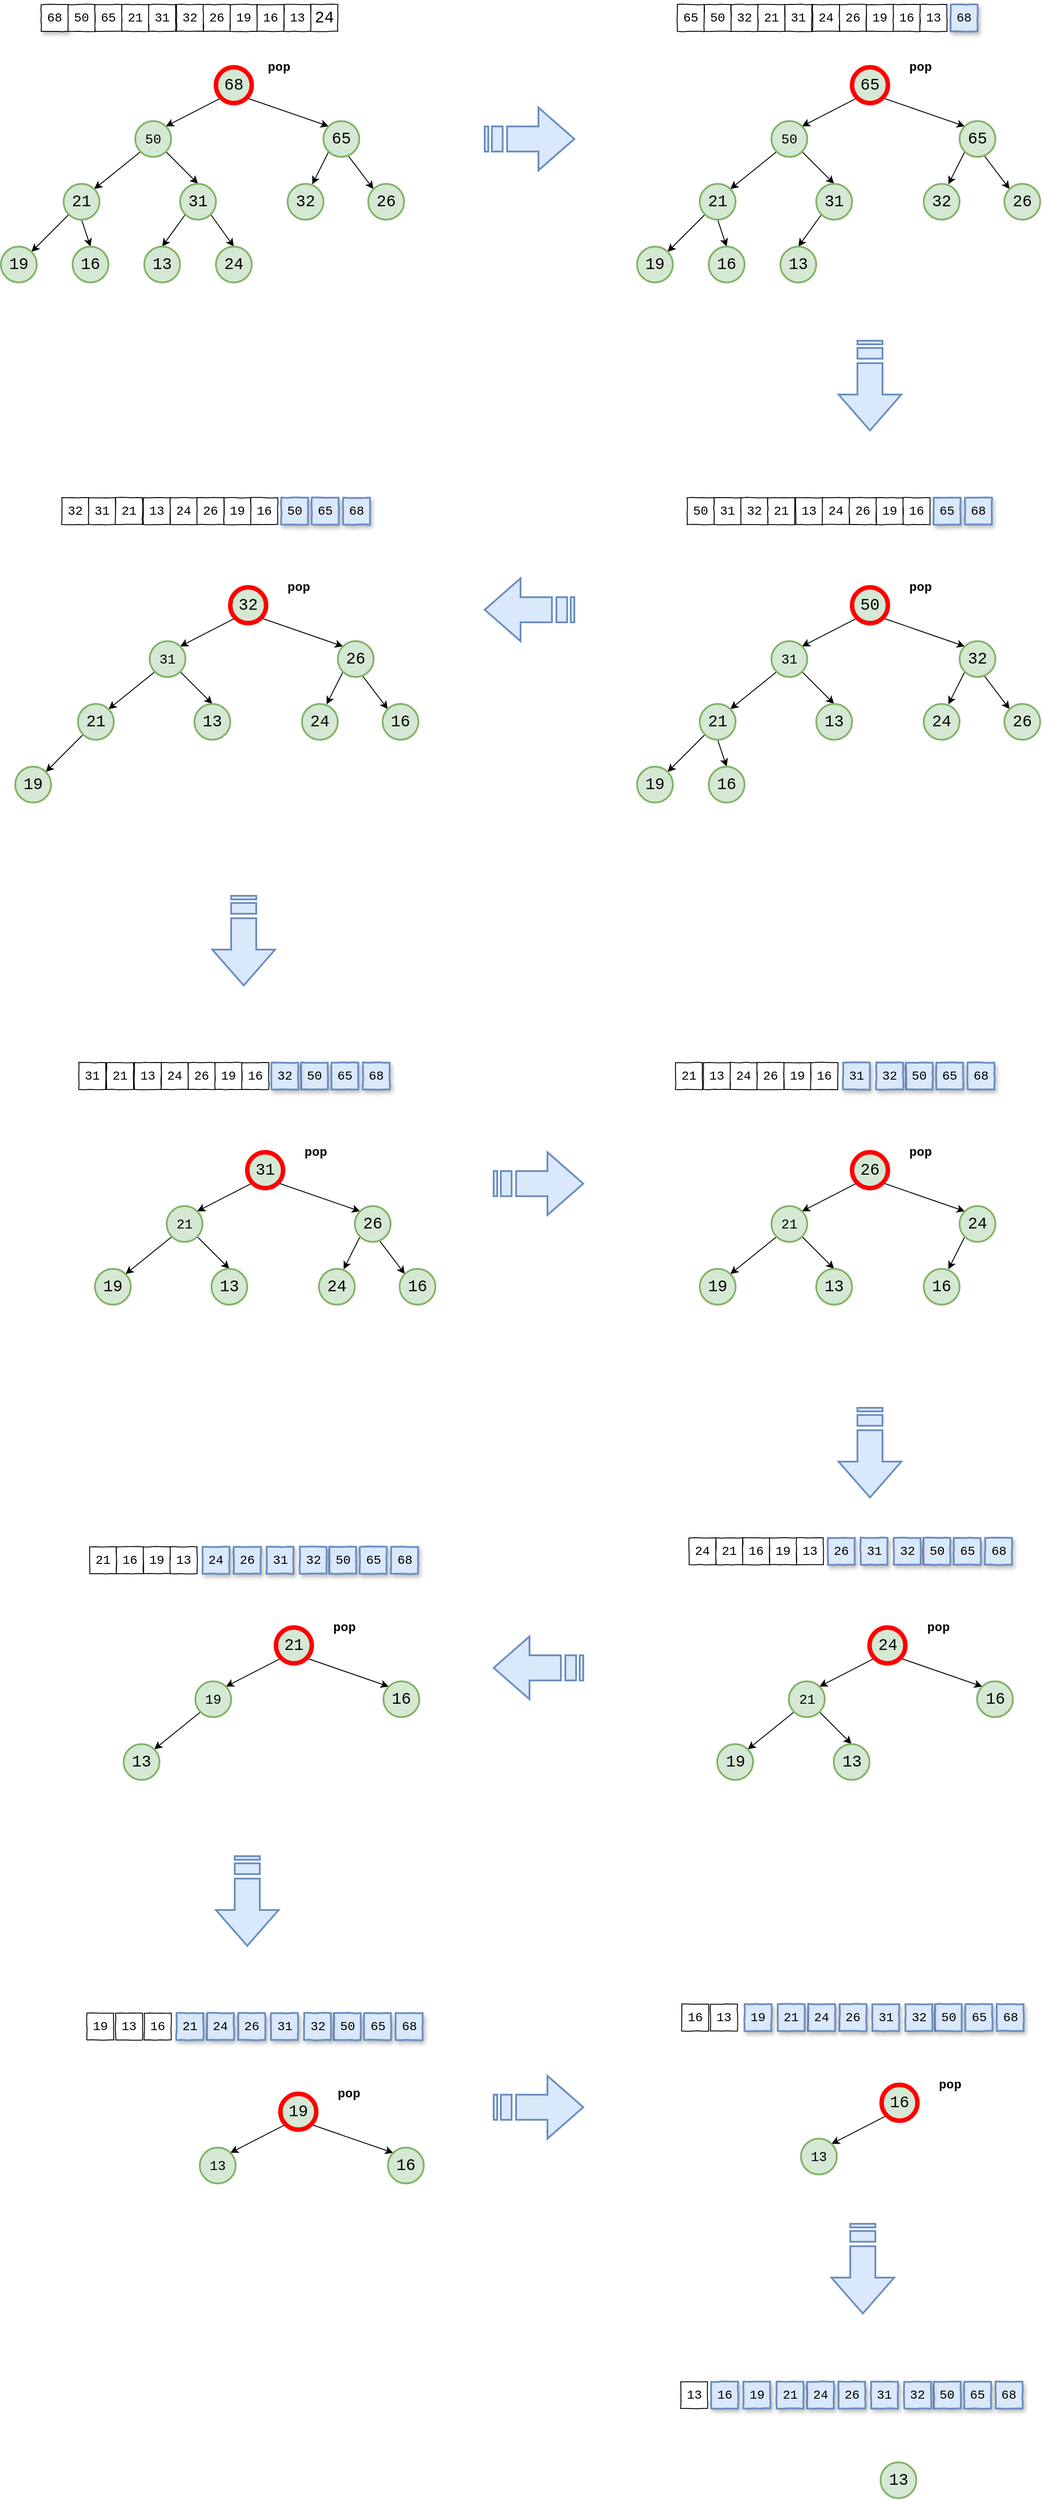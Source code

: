 <mxfile version="14.8.1" type="device"><diagram id="29K6t1o29U9dfSIRlV-H" name="第 1 页"><mxGraphModel dx="1788" dy="1084" grid="1" gridSize="10" guides="1" tooltips="1" connect="1" arrows="1" fold="1" page="1" pageScale="1" pageWidth="827" pageHeight="1169" math="0" shadow="0"><root><mxCell id="0"/><mxCell id="1" parent="0"/><mxCell id="tdpKP4snzykJeawlHUXq-28" value="" style="html=1;shadow=0;dashed=0;align=center;verticalAlign=middle;shape=mxgraph.arrows2.stripedArrow;dy=0.6;dx=40;notch=25;fontSize=14;strokeWidth=2;fillColor=#dae8fc;strokeColor=#6c8ebf;" parent="1" vertex="1"><mxGeometry x="570" y="205" width="100" height="70" as="geometry"/></mxCell><mxCell id="tdpKP4snzykJeawlHUXq-156" value="" style="html=1;shadow=0;dashed=0;align=center;verticalAlign=middle;shape=mxgraph.arrows2.stripedArrow;dy=0.6;dx=40;notch=25;fontSize=14;strokeWidth=2;fillColor=#dae8fc;strokeColor=#6c8ebf;rotation=90;" parent="1" vertex="1"><mxGeometry x="950" y="480" width="100" height="70" as="geometry"/></mxCell><mxCell id="tdpKP4snzykJeawlHUXq-163" value="" style="html=1;shadow=0;dashed=0;align=center;verticalAlign=middle;shape=mxgraph.arrows2.stripedArrow;dy=0.6;dx=40;notch=25;fontSize=14;strokeWidth=2;fillColor=#dae8fc;strokeColor=#6c8ebf;direction=west;" parent="1" vertex="1"><mxGeometry x="570" y="730" width="100" height="70" as="geometry"/></mxCell><mxCell id="tdpKP4snzykJeawlHUXq-164" style="rounded=0;orthogonalLoop=1;jettySize=auto;html=1;exitX=0;exitY=1;exitDx=0;exitDy=0;entryX=1;entryY=0;entryDx=0;entryDy=0;fontFamily=Courier New;fontSize=18;fontColor=#000000;" parent="1" source="tdpKP4snzykJeawlHUXq-166" target="tdpKP4snzykJeawlHUXq-169" edge="1"><mxGeometry relative="1" as="geometry"/></mxCell><mxCell id="tdpKP4snzykJeawlHUXq-165" style="edgeStyle=none;rounded=0;orthogonalLoop=1;jettySize=auto;html=1;exitX=1;exitY=1;exitDx=0;exitDy=0;entryX=0;entryY=0;entryDx=0;entryDy=0;fontFamily=Courier New;fontSize=18;fontColor=#000000;" parent="1" source="tdpKP4snzykJeawlHUXq-166" target="tdpKP4snzykJeawlHUXq-172" edge="1"><mxGeometry relative="1" as="geometry"/></mxCell><mxCell id="tdpKP4snzykJeawlHUXq-166" value="68" style="ellipse;whiteSpace=wrap;html=1;aspect=fixed;comic=1;jiggle=2;fontFamily=Courier New;fontSize=18;fillColor=#d5e8d4;strokeWidth=5;strokeColor=#FF0000;" parent="1" vertex="1"><mxGeometry x="270" y="160" width="40" height="40" as="geometry"/></mxCell><mxCell id="tdpKP4snzykJeawlHUXq-167" style="edgeStyle=none;rounded=0;orthogonalLoop=1;jettySize=auto;html=1;exitX=0;exitY=1;exitDx=0;exitDy=0;entryX=1;entryY=0;entryDx=0;entryDy=0;fontFamily=Courier New;fontSize=18;fontColor=#000000;" parent="1" source="tdpKP4snzykJeawlHUXq-169" target="tdpKP4snzykJeawlHUXq-175" edge="1"><mxGeometry relative="1" as="geometry"/></mxCell><mxCell id="tdpKP4snzykJeawlHUXq-168" style="edgeStyle=none;rounded=0;orthogonalLoop=1;jettySize=auto;html=1;exitX=1;exitY=1;exitDx=0;exitDy=0;entryX=0.5;entryY=0;entryDx=0;entryDy=0;fontFamily=Courier New;fontSize=18;fontColor=#000000;" parent="1" source="tdpKP4snzykJeawlHUXq-169" target="tdpKP4snzykJeawlHUXq-178" edge="1"><mxGeometry relative="1" as="geometry"/></mxCell><mxCell id="tdpKP4snzykJeawlHUXq-169" value="&lt;font style=&quot;font-size: 15px&quot;&gt;50&lt;/font&gt;" style="ellipse;whiteSpace=wrap;html=1;aspect=fixed;comic=1;jiggle=2;fontFamily=Courier New;fontSize=18;fillColor=#d5e8d4;strokeColor=#82b366;strokeWidth=2;" parent="1" vertex="1"><mxGeometry x="180" y="220" width="40" height="40" as="geometry"/></mxCell><mxCell id="tdpKP4snzykJeawlHUXq-170" style="edgeStyle=none;rounded=0;orthogonalLoop=1;jettySize=auto;html=1;exitX=0;exitY=1;exitDx=0;exitDy=0;fontFamily=Courier New;fontSize=18;fontColor=#000000;entryX=0.688;entryY=0.013;entryDx=0;entryDy=0;entryPerimeter=0;" parent="1" source="tdpKP4snzykJeawlHUXq-172" target="tdpKP4snzykJeawlHUXq-179" edge="1"><mxGeometry relative="1" as="geometry"/></mxCell><mxCell id="tdpKP4snzykJeawlHUXq-171" style="edgeStyle=none;rounded=0;orthogonalLoop=1;jettySize=auto;html=1;exitX=0.688;exitY=0.963;exitDx=0;exitDy=0;entryX=0;entryY=0;entryDx=0;entryDy=0;fontFamily=Courier New;fontSize=18;fontColor=#000000;exitPerimeter=0;" parent="1" source="tdpKP4snzykJeawlHUXq-172" target="tdpKP4snzykJeawlHUXq-180" edge="1"><mxGeometry relative="1" as="geometry"/></mxCell><mxCell id="tdpKP4snzykJeawlHUXq-172" value="65" style="ellipse;whiteSpace=wrap;html=1;aspect=fixed;comic=1;jiggle=2;fontFamily=Courier New;fontSize=18;fillColor=#d5e8d4;strokeColor=#82b366;strokeWidth=2;" parent="1" vertex="1"><mxGeometry x="390" y="220" width="40" height="40" as="geometry"/></mxCell><mxCell id="tdpKP4snzykJeawlHUXq-173" style="edgeStyle=none;rounded=0;orthogonalLoop=1;jettySize=auto;html=1;exitX=0;exitY=1;exitDx=0;exitDy=0;entryX=1;entryY=0;entryDx=0;entryDy=0;fontFamily=Courier New;fontSize=18;fontColor=#000000;" parent="1" source="tdpKP4snzykJeawlHUXq-175" target="tdpKP4snzykJeawlHUXq-181" edge="1"><mxGeometry relative="1" as="geometry"/></mxCell><mxCell id="tdpKP4snzykJeawlHUXq-174" style="edgeStyle=none;rounded=0;orthogonalLoop=1;jettySize=auto;html=1;exitX=0.5;exitY=1;exitDx=0;exitDy=0;entryX=0.5;entryY=0;entryDx=0;entryDy=0;fontFamily=Courier New;fontSize=18;fontColor=#000000;" parent="1" source="tdpKP4snzykJeawlHUXq-175" target="tdpKP4snzykJeawlHUXq-182" edge="1"><mxGeometry relative="1" as="geometry"/></mxCell><mxCell id="tdpKP4snzykJeawlHUXq-175" value="21" style="ellipse;whiteSpace=wrap;html=1;aspect=fixed;comic=1;jiggle=2;fontFamily=Courier New;fontSize=18;fillColor=#d5e8d4;strokeColor=#82b366;strokeWidth=2;" parent="1" vertex="1"><mxGeometry x="100" y="290" width="40" height="40" as="geometry"/></mxCell><mxCell id="tdpKP4snzykJeawlHUXq-176" style="edgeStyle=none;rounded=0;orthogonalLoop=1;jettySize=auto;html=1;exitX=0;exitY=1;exitDx=0;exitDy=0;entryX=0.5;entryY=0;entryDx=0;entryDy=0;fontFamily=Courier New;fontSize=18;fontColor=#000000;" parent="1" source="tdpKP4snzykJeawlHUXq-178" target="tdpKP4snzykJeawlHUXq-183" edge="1"><mxGeometry relative="1" as="geometry"/></mxCell><mxCell id="tdpKP4snzykJeawlHUXq-177" style="rounded=0;orthogonalLoop=1;jettySize=auto;html=1;exitX=1;exitY=1;exitDx=0;exitDy=0;entryX=0.5;entryY=0;entryDx=0;entryDy=0;" parent="1" source="tdpKP4snzykJeawlHUXq-178" target="tdpKP4snzykJeawlHUXq-184" edge="1"><mxGeometry relative="1" as="geometry"/></mxCell><mxCell id="tdpKP4snzykJeawlHUXq-178" value="31" style="ellipse;whiteSpace=wrap;html=1;aspect=fixed;comic=1;jiggle=2;fontFamily=Courier New;fontSize=18;fillColor=#d5e8d4;strokeWidth=2;strokeColor=#82B366;" parent="1" vertex="1"><mxGeometry x="230" y="290" width="40" height="40" as="geometry"/></mxCell><mxCell id="tdpKP4snzykJeawlHUXq-179" value="32" style="ellipse;whiteSpace=wrap;html=1;aspect=fixed;comic=1;jiggle=2;fontFamily=Courier New;fontSize=18;fillColor=#d5e8d4;strokeColor=#82b366;strokeWidth=2;" parent="1" vertex="1"><mxGeometry x="350" y="290" width="40" height="40" as="geometry"/></mxCell><mxCell id="tdpKP4snzykJeawlHUXq-180" value="26" style="ellipse;whiteSpace=wrap;html=1;aspect=fixed;comic=1;jiggle=2;fontFamily=Courier New;fontSize=18;fillColor=#d5e8d4;strokeColor=#82b366;strokeWidth=2;" parent="1" vertex="1"><mxGeometry x="440" y="290" width="40" height="40" as="geometry"/></mxCell><mxCell id="tdpKP4snzykJeawlHUXq-181" value="19" style="ellipse;whiteSpace=wrap;html=1;aspect=fixed;comic=1;jiggle=2;fontFamily=Courier New;fontSize=18;fillColor=#d5e8d4;strokeColor=#82b366;strokeWidth=2;" parent="1" vertex="1"><mxGeometry x="30" y="360" width="40" height="40" as="geometry"/></mxCell><mxCell id="tdpKP4snzykJeawlHUXq-182" value="16" style="ellipse;whiteSpace=wrap;html=1;aspect=fixed;comic=1;jiggle=2;fontFamily=Courier New;fontSize=18;fillColor=#d5e8d4;strokeColor=#82b366;strokeWidth=2;" parent="1" vertex="1"><mxGeometry x="110" y="360" width="40" height="40" as="geometry"/></mxCell><mxCell id="tdpKP4snzykJeawlHUXq-183" value="13" style="ellipse;whiteSpace=wrap;html=1;aspect=fixed;comic=1;jiggle=2;fontFamily=Courier New;fontSize=18;fillColor=#d5e8d4;strokeColor=#82b366;strokeWidth=2;" parent="1" vertex="1"><mxGeometry x="190" y="360" width="40" height="40" as="geometry"/></mxCell><mxCell id="tdpKP4snzykJeawlHUXq-184" value="24" style="ellipse;whiteSpace=wrap;html=1;aspect=fixed;comic=1;jiggle=2;fontFamily=Courier New;fontSize=18;fillColor=#d5e8d4;strokeWidth=2;strokeColor=#82B366;" parent="1" vertex="1"><mxGeometry x="270" y="360" width="40" height="40" as="geometry"/></mxCell><mxCell id="tdpKP4snzykJeawlHUXq-186" value="68" style="rounded=0;whiteSpace=wrap;html=1;comic=1;jiggle=2;fontStyle=0;fontFamily=Courier New;fontSize=14;strokeWidth=1;shadow=1;" parent="1" vertex="1"><mxGeometry x="75" y="90" width="30" height="30" as="geometry"/></mxCell><mxCell id="tdpKP4snzykJeawlHUXq-187" value="50" style="rounded=0;whiteSpace=wrap;html=1;comic=1;jiggle=2;fontStyle=0;fontFamily=Courier New;fontSize=14;strokeWidth=1;" parent="1" vertex="1"><mxGeometry x="105" y="90" width="30" height="30" as="geometry"/></mxCell><mxCell id="tdpKP4snzykJeawlHUXq-188" value="65" style="rounded=0;whiteSpace=wrap;html=1;comic=1;jiggle=2;fontStyle=0;fontFamily=Courier New;fontSize=14;" parent="1" vertex="1"><mxGeometry x="135" y="90" width="30" height="30" as="geometry"/></mxCell><mxCell id="tdpKP4snzykJeawlHUXq-189" value="21" style="rounded=0;whiteSpace=wrap;html=1;comic=1;jiggle=2;fontStyle=0;fontFamily=Courier New;fontSize=14;" parent="1" vertex="1"><mxGeometry x="165" y="90" width="30" height="30" as="geometry"/></mxCell><mxCell id="tdpKP4snzykJeawlHUXq-190" value="&lt;font style=&quot;font-size: 14px&quot;&gt;31&lt;/font&gt;" style="rounded=0;whiteSpace=wrap;html=1;comic=1;jiggle=2;fontStyle=0;fontFamily=Courier New;fontSize=14;strokeWidth=1;shadow=0;" parent="1" vertex="1"><mxGeometry x="195" y="90" width="30" height="30" as="geometry"/></mxCell><mxCell id="tdpKP4snzykJeawlHUXq-191" value="32" style="rounded=0;whiteSpace=wrap;html=1;comic=1;jiggle=2;fontStyle=0;fontFamily=Courier New;fontSize=14;" parent="1" vertex="1"><mxGeometry x="226" y="90" width="30" height="30" as="geometry"/></mxCell><mxCell id="tdpKP4snzykJeawlHUXq-192" value="26" style="rounded=0;whiteSpace=wrap;html=1;comic=1;jiggle=2;fontStyle=0;fontFamily=Courier New;fontSize=14;" parent="1" vertex="1"><mxGeometry x="256" y="90" width="30" height="30" as="geometry"/></mxCell><mxCell id="tdpKP4snzykJeawlHUXq-193" value="19" style="rounded=0;whiteSpace=wrap;html=1;comic=1;jiggle=2;fontStyle=0;fontFamily=Courier New;fontSize=14;" parent="1" vertex="1"><mxGeometry x="286" y="90" width="30" height="30" as="geometry"/></mxCell><mxCell id="tdpKP4snzykJeawlHUXq-194" value="16" style="rounded=0;whiteSpace=wrap;html=1;comic=1;jiggle=2;fontStyle=0;fontFamily=Courier New;fontSize=14;" parent="1" vertex="1"><mxGeometry x="316" y="90" width="30" height="30" as="geometry"/></mxCell><mxCell id="tdpKP4snzykJeawlHUXq-195" value="13" style="rounded=0;whiteSpace=wrap;html=1;comic=1;jiggle=2;fontStyle=0;fontFamily=Courier New;fontSize=14;" parent="1" vertex="1"><mxGeometry x="346" y="90" width="30" height="30" as="geometry"/></mxCell><mxCell id="tdpKP4snzykJeawlHUXq-196" value="&lt;font style=&quot;font-size: 18px&quot;&gt;24&lt;/font&gt;" style="rounded=0;whiteSpace=wrap;html=1;comic=1;jiggle=2;fontStyle=0;fontFamily=Courier New;fontSize=14;strokeWidth=1;" parent="1" vertex="1"><mxGeometry x="376" y="90" width="30" height="30" as="geometry"/></mxCell><mxCell id="zJwQ030tZpk8K6X3vQUJ-1" value="&lt;b&gt;&lt;font face=&quot;Courier New&quot; style=&quot;font-size: 14px&quot;&gt;pop&lt;/font&gt;&lt;/b&gt;" style="text;html=1;align=center;verticalAlign=middle;resizable=0;points=[];autosize=1;strokeColor=none;" parent="1" vertex="1"><mxGeometry x="320" y="150" width="40" height="20" as="geometry"/></mxCell><mxCell id="zJwQ030tZpk8K6X3vQUJ-2" style="rounded=0;orthogonalLoop=1;jettySize=auto;html=1;exitX=0;exitY=1;exitDx=0;exitDy=0;entryX=1;entryY=0;entryDx=0;entryDy=0;fontFamily=Courier New;fontSize=18;fontColor=#000000;" parent="1" source="zJwQ030tZpk8K6X3vQUJ-4" target="zJwQ030tZpk8K6X3vQUJ-7" edge="1"><mxGeometry relative="1" as="geometry"/></mxCell><mxCell id="zJwQ030tZpk8K6X3vQUJ-3" style="edgeStyle=none;rounded=0;orthogonalLoop=1;jettySize=auto;html=1;exitX=1;exitY=1;exitDx=0;exitDy=0;entryX=0;entryY=0;entryDx=0;entryDy=0;fontFamily=Courier New;fontSize=18;fontColor=#000000;" parent="1" source="zJwQ030tZpk8K6X3vQUJ-4" target="zJwQ030tZpk8K6X3vQUJ-10" edge="1"><mxGeometry relative="1" as="geometry"/></mxCell><mxCell id="zJwQ030tZpk8K6X3vQUJ-4" value="65" style="ellipse;whiteSpace=wrap;html=1;aspect=fixed;comic=1;jiggle=2;fontFamily=Courier New;fontSize=18;fillColor=#d5e8d4;strokeWidth=5;strokeColor=#FF0000;" parent="1" vertex="1"><mxGeometry x="980" y="160" width="40" height="40" as="geometry"/></mxCell><mxCell id="zJwQ030tZpk8K6X3vQUJ-5" style="edgeStyle=none;rounded=0;orthogonalLoop=1;jettySize=auto;html=1;exitX=0;exitY=1;exitDx=0;exitDy=0;entryX=1;entryY=0;entryDx=0;entryDy=0;fontFamily=Courier New;fontSize=18;fontColor=#000000;" parent="1" source="zJwQ030tZpk8K6X3vQUJ-7" target="zJwQ030tZpk8K6X3vQUJ-13" edge="1"><mxGeometry relative="1" as="geometry"/></mxCell><mxCell id="zJwQ030tZpk8K6X3vQUJ-6" style="edgeStyle=none;rounded=0;orthogonalLoop=1;jettySize=auto;html=1;exitX=1;exitY=1;exitDx=0;exitDy=0;entryX=0.5;entryY=0;entryDx=0;entryDy=0;fontFamily=Courier New;fontSize=18;fontColor=#000000;" parent="1" source="zJwQ030tZpk8K6X3vQUJ-7" target="zJwQ030tZpk8K6X3vQUJ-16" edge="1"><mxGeometry relative="1" as="geometry"/></mxCell><mxCell id="zJwQ030tZpk8K6X3vQUJ-7" value="&lt;font style=&quot;font-size: 15px&quot;&gt;50&lt;/font&gt;" style="ellipse;whiteSpace=wrap;html=1;aspect=fixed;comic=1;jiggle=2;fontFamily=Courier New;fontSize=18;fillColor=#d5e8d4;strokeColor=#82b366;strokeWidth=2;" parent="1" vertex="1"><mxGeometry x="890" y="220" width="40" height="40" as="geometry"/></mxCell><mxCell id="zJwQ030tZpk8K6X3vQUJ-8" style="edgeStyle=none;rounded=0;orthogonalLoop=1;jettySize=auto;html=1;exitX=0;exitY=1;exitDx=0;exitDy=0;fontFamily=Courier New;fontSize=18;fontColor=#000000;entryX=0.688;entryY=0.013;entryDx=0;entryDy=0;entryPerimeter=0;" parent="1" source="zJwQ030tZpk8K6X3vQUJ-10" target="zJwQ030tZpk8K6X3vQUJ-17" edge="1"><mxGeometry relative="1" as="geometry"/></mxCell><mxCell id="zJwQ030tZpk8K6X3vQUJ-9" style="edgeStyle=none;rounded=0;orthogonalLoop=1;jettySize=auto;html=1;exitX=0.688;exitY=0.963;exitDx=0;exitDy=0;entryX=0;entryY=0;entryDx=0;entryDy=0;fontFamily=Courier New;fontSize=18;fontColor=#000000;exitPerimeter=0;" parent="1" source="zJwQ030tZpk8K6X3vQUJ-10" target="zJwQ030tZpk8K6X3vQUJ-18" edge="1"><mxGeometry relative="1" as="geometry"/></mxCell><mxCell id="zJwQ030tZpk8K6X3vQUJ-10" value="65" style="ellipse;whiteSpace=wrap;html=1;aspect=fixed;comic=1;jiggle=2;fontFamily=Courier New;fontSize=18;fillColor=#d5e8d4;strokeColor=#82b366;strokeWidth=2;" parent="1" vertex="1"><mxGeometry x="1100" y="220" width="40" height="40" as="geometry"/></mxCell><mxCell id="zJwQ030tZpk8K6X3vQUJ-11" style="edgeStyle=none;rounded=0;orthogonalLoop=1;jettySize=auto;html=1;exitX=0;exitY=1;exitDx=0;exitDy=0;entryX=1;entryY=0;entryDx=0;entryDy=0;fontFamily=Courier New;fontSize=18;fontColor=#000000;" parent="1" source="zJwQ030tZpk8K6X3vQUJ-13" target="zJwQ030tZpk8K6X3vQUJ-19" edge="1"><mxGeometry relative="1" as="geometry"/></mxCell><mxCell id="zJwQ030tZpk8K6X3vQUJ-12" style="edgeStyle=none;rounded=0;orthogonalLoop=1;jettySize=auto;html=1;exitX=0.5;exitY=1;exitDx=0;exitDy=0;entryX=0.5;entryY=0;entryDx=0;entryDy=0;fontFamily=Courier New;fontSize=18;fontColor=#000000;" parent="1" source="zJwQ030tZpk8K6X3vQUJ-13" target="zJwQ030tZpk8K6X3vQUJ-20" edge="1"><mxGeometry relative="1" as="geometry"/></mxCell><mxCell id="zJwQ030tZpk8K6X3vQUJ-13" value="21" style="ellipse;whiteSpace=wrap;html=1;aspect=fixed;comic=1;jiggle=2;fontFamily=Courier New;fontSize=18;fillColor=#d5e8d4;strokeColor=#82b366;strokeWidth=2;" parent="1" vertex="1"><mxGeometry x="810" y="290" width="40" height="40" as="geometry"/></mxCell><mxCell id="zJwQ030tZpk8K6X3vQUJ-14" style="edgeStyle=none;rounded=0;orthogonalLoop=1;jettySize=auto;html=1;exitX=0;exitY=1;exitDx=0;exitDy=0;entryX=0.5;entryY=0;entryDx=0;entryDy=0;fontFamily=Courier New;fontSize=18;fontColor=#000000;" parent="1" source="zJwQ030tZpk8K6X3vQUJ-16" target="zJwQ030tZpk8K6X3vQUJ-21" edge="1"><mxGeometry relative="1" as="geometry"/></mxCell><mxCell id="zJwQ030tZpk8K6X3vQUJ-16" value="31" style="ellipse;whiteSpace=wrap;html=1;aspect=fixed;comic=1;jiggle=2;fontFamily=Courier New;fontSize=18;fillColor=#d5e8d4;strokeWidth=2;strokeColor=#82B366;" parent="1" vertex="1"><mxGeometry x="940" y="290" width="40" height="40" as="geometry"/></mxCell><mxCell id="zJwQ030tZpk8K6X3vQUJ-17" value="32" style="ellipse;whiteSpace=wrap;html=1;aspect=fixed;comic=1;jiggle=2;fontFamily=Courier New;fontSize=18;fillColor=#d5e8d4;strokeColor=#82b366;strokeWidth=2;" parent="1" vertex="1"><mxGeometry x="1060" y="290" width="40" height="40" as="geometry"/></mxCell><mxCell id="zJwQ030tZpk8K6X3vQUJ-18" value="26" style="ellipse;whiteSpace=wrap;html=1;aspect=fixed;comic=1;jiggle=2;fontFamily=Courier New;fontSize=18;fillColor=#d5e8d4;strokeColor=#82b366;strokeWidth=2;" parent="1" vertex="1"><mxGeometry x="1150" y="290" width="40" height="40" as="geometry"/></mxCell><mxCell id="zJwQ030tZpk8K6X3vQUJ-19" value="19" style="ellipse;whiteSpace=wrap;html=1;aspect=fixed;comic=1;jiggle=2;fontFamily=Courier New;fontSize=18;fillColor=#d5e8d4;strokeColor=#82b366;strokeWidth=2;" parent="1" vertex="1"><mxGeometry x="740" y="360" width="40" height="40" as="geometry"/></mxCell><mxCell id="zJwQ030tZpk8K6X3vQUJ-20" value="16" style="ellipse;whiteSpace=wrap;html=1;aspect=fixed;comic=1;jiggle=2;fontFamily=Courier New;fontSize=18;fillColor=#d5e8d4;strokeColor=#82b366;strokeWidth=2;" parent="1" vertex="1"><mxGeometry x="820" y="360" width="40" height="40" as="geometry"/></mxCell><mxCell id="zJwQ030tZpk8K6X3vQUJ-21" value="13" style="ellipse;whiteSpace=wrap;html=1;aspect=fixed;comic=1;jiggle=2;fontFamily=Courier New;fontSize=18;fillColor=#d5e8d4;strokeColor=#82b366;strokeWidth=2;" parent="1" vertex="1"><mxGeometry x="900" y="360" width="40" height="40" as="geometry"/></mxCell><mxCell id="zJwQ030tZpk8K6X3vQUJ-24" value="65" style="rounded=0;whiteSpace=wrap;html=1;comic=1;jiggle=2;fontStyle=0;fontFamily=Courier New;fontSize=14;strokeWidth=1;shadow=0;" parent="1" vertex="1"><mxGeometry x="785" y="90" width="30" height="30" as="geometry"/></mxCell><mxCell id="zJwQ030tZpk8K6X3vQUJ-25" value="50" style="rounded=0;whiteSpace=wrap;html=1;comic=1;jiggle=2;fontStyle=0;fontFamily=Courier New;fontSize=14;strokeWidth=1;" parent="1" vertex="1"><mxGeometry x="815" y="90" width="30" height="30" as="geometry"/></mxCell><mxCell id="zJwQ030tZpk8K6X3vQUJ-26" value="32" style="rounded=0;whiteSpace=wrap;html=1;comic=1;jiggle=2;fontStyle=0;fontFamily=Courier New;fontSize=14;" parent="1" vertex="1"><mxGeometry x="845" y="90" width="30" height="30" as="geometry"/></mxCell><mxCell id="zJwQ030tZpk8K6X3vQUJ-27" value="21" style="rounded=0;whiteSpace=wrap;html=1;comic=1;jiggle=2;fontStyle=0;fontFamily=Courier New;fontSize=14;" parent="1" vertex="1"><mxGeometry x="875" y="90" width="30" height="30" as="geometry"/></mxCell><mxCell id="zJwQ030tZpk8K6X3vQUJ-28" value="&lt;font style=&quot;font-size: 14px&quot;&gt;31&lt;/font&gt;" style="rounded=0;whiteSpace=wrap;html=1;comic=1;jiggle=2;fontStyle=0;fontFamily=Courier New;fontSize=14;strokeWidth=1;shadow=0;" parent="1" vertex="1"><mxGeometry x="905" y="90" width="30" height="30" as="geometry"/></mxCell><mxCell id="zJwQ030tZpk8K6X3vQUJ-29" value="24" style="rounded=0;whiteSpace=wrap;html=1;comic=1;jiggle=2;fontStyle=0;fontFamily=Courier New;fontSize=14;" parent="1" vertex="1"><mxGeometry x="936" y="90" width="30" height="30" as="geometry"/></mxCell><mxCell id="zJwQ030tZpk8K6X3vQUJ-30" value="26" style="rounded=0;whiteSpace=wrap;html=1;comic=1;jiggle=2;fontStyle=0;fontFamily=Courier New;fontSize=14;" parent="1" vertex="1"><mxGeometry x="966" y="90" width="30" height="30" as="geometry"/></mxCell><mxCell id="zJwQ030tZpk8K6X3vQUJ-31" value="19" style="rounded=0;whiteSpace=wrap;html=1;comic=1;jiggle=2;fontStyle=0;fontFamily=Courier New;fontSize=14;" parent="1" vertex="1"><mxGeometry x="996" y="90" width="30" height="30" as="geometry"/></mxCell><mxCell id="zJwQ030tZpk8K6X3vQUJ-32" value="16" style="rounded=0;whiteSpace=wrap;html=1;comic=1;jiggle=2;fontStyle=0;fontFamily=Courier New;fontSize=14;" parent="1" vertex="1"><mxGeometry x="1026" y="90" width="30" height="30" as="geometry"/></mxCell><mxCell id="zJwQ030tZpk8K6X3vQUJ-33" value="13" style="rounded=0;whiteSpace=wrap;html=1;comic=1;jiggle=2;fontStyle=0;fontFamily=Courier New;fontSize=14;" parent="1" vertex="1"><mxGeometry x="1056" y="90" width="30" height="30" as="geometry"/></mxCell><mxCell id="zJwQ030tZpk8K6X3vQUJ-36" value="68" style="rounded=0;whiteSpace=wrap;html=1;comic=1;jiggle=2;fontStyle=0;fontFamily=Courier New;fontSize=14;strokeWidth=2;shadow=1;fillColor=#dae8fc;strokeColor=#6c8ebf;" parent="1" vertex="1"><mxGeometry x="1090" y="90" width="30" height="30" as="geometry"/></mxCell><mxCell id="g1Varh0YlJ40aaUYuVzi-27" value="50" style="rounded=0;whiteSpace=wrap;html=1;comic=1;jiggle=2;fontStyle=0;fontFamily=Courier New;fontSize=14;strokeWidth=1;" parent="1" vertex="1"><mxGeometry x="796" y="640" width="30" height="30" as="geometry"/></mxCell><mxCell id="g1Varh0YlJ40aaUYuVzi-28" value="31" style="rounded=0;whiteSpace=wrap;html=1;comic=1;jiggle=2;fontStyle=0;fontFamily=Courier New;fontSize=14;" parent="1" vertex="1"><mxGeometry x="826" y="640" width="30" height="30" as="geometry"/></mxCell><mxCell id="g1Varh0YlJ40aaUYuVzi-29" value="32" style="rounded=0;whiteSpace=wrap;html=1;comic=1;jiggle=2;fontStyle=0;fontFamily=Courier New;fontSize=14;" parent="1" vertex="1"><mxGeometry x="856" y="640" width="30" height="30" as="geometry"/></mxCell><mxCell id="g1Varh0YlJ40aaUYuVzi-30" value="&lt;font style=&quot;font-size: 14px&quot;&gt;21&lt;/font&gt;" style="rounded=0;whiteSpace=wrap;html=1;comic=1;jiggle=2;fontStyle=0;fontFamily=Courier New;fontSize=14;strokeWidth=1;shadow=0;" parent="1" vertex="1"><mxGeometry x="886" y="640" width="30" height="30" as="geometry"/></mxCell><mxCell id="g1Varh0YlJ40aaUYuVzi-31" value="13" style="rounded=0;whiteSpace=wrap;html=1;comic=1;jiggle=2;fontStyle=0;fontFamily=Courier New;fontSize=14;" parent="1" vertex="1"><mxGeometry x="917" y="640" width="30" height="30" as="geometry"/></mxCell><mxCell id="g1Varh0YlJ40aaUYuVzi-32" value="24" style="rounded=0;whiteSpace=wrap;html=1;comic=1;jiggle=2;fontStyle=0;fontFamily=Courier New;fontSize=14;" parent="1" vertex="1"><mxGeometry x="947" y="640" width="30" height="30" as="geometry"/></mxCell><mxCell id="g1Varh0YlJ40aaUYuVzi-33" value="26" style="rounded=0;whiteSpace=wrap;html=1;comic=1;jiggle=2;fontStyle=0;fontFamily=Courier New;fontSize=14;" parent="1" vertex="1"><mxGeometry x="977" y="640" width="30" height="30" as="geometry"/></mxCell><mxCell id="g1Varh0YlJ40aaUYuVzi-34" value="19" style="rounded=0;whiteSpace=wrap;html=1;comic=1;jiggle=2;fontStyle=0;fontFamily=Courier New;fontSize=14;" parent="1" vertex="1"><mxGeometry x="1007" y="640" width="30" height="30" as="geometry"/></mxCell><mxCell id="g1Varh0YlJ40aaUYuVzi-35" value="16" style="rounded=0;whiteSpace=wrap;html=1;comic=1;jiggle=2;fontStyle=0;fontFamily=Courier New;fontSize=14;" parent="1" vertex="1"><mxGeometry x="1037" y="640" width="30" height="30" as="geometry"/></mxCell><mxCell id="g1Varh0YlJ40aaUYuVzi-37" value="65" style="rounded=0;whiteSpace=wrap;html=1;comic=1;jiggle=2;fontStyle=0;fontFamily=Courier New;fontSize=14;strokeWidth=2;shadow=1;fillColor=#dae8fc;strokeColor=#6c8ebf;" parent="1" vertex="1"><mxGeometry x="1071" y="640" width="30" height="30" as="geometry"/></mxCell><mxCell id="g1Varh0YlJ40aaUYuVzi-120" value="" style="html=1;shadow=0;dashed=0;align=center;verticalAlign=middle;shape=mxgraph.arrows2.stripedArrow;dy=0.6;dx=40;notch=25;fontSize=14;strokeWidth=2;fillColor=#dae8fc;strokeColor=#6c8ebf;rotation=90;" parent="1" vertex="1"><mxGeometry x="251" y="1099" width="100" height="70" as="geometry"/></mxCell><mxCell id="myiTie6lr0hWGSZeuSrr-1" value="&lt;b&gt;&lt;font face=&quot;Courier New&quot; style=&quot;font-size: 14px&quot;&gt;pop&lt;/font&gt;&lt;/b&gt;" style="text;html=1;align=center;verticalAlign=middle;resizable=0;points=[];autosize=1;strokeColor=none;" vertex="1" parent="1"><mxGeometry x="1036" y="150" width="40" height="20" as="geometry"/></mxCell><mxCell id="myiTie6lr0hWGSZeuSrr-2" value="68" style="rounded=0;whiteSpace=wrap;html=1;comic=1;jiggle=2;fontStyle=0;fontFamily=Courier New;fontSize=14;strokeWidth=2;shadow=1;fillColor=#dae8fc;strokeColor=#6c8ebf;" vertex="1" parent="1"><mxGeometry x="1106" y="640" width="30" height="30" as="geometry"/></mxCell><mxCell id="myiTie6lr0hWGSZeuSrr-3" style="rounded=0;orthogonalLoop=1;jettySize=auto;html=1;exitX=0;exitY=1;exitDx=0;exitDy=0;entryX=1;entryY=0;entryDx=0;entryDy=0;fontFamily=Courier New;fontSize=18;fontColor=#000000;" edge="1" parent="1" source="myiTie6lr0hWGSZeuSrr-5" target="myiTie6lr0hWGSZeuSrr-8"><mxGeometry relative="1" as="geometry"/></mxCell><mxCell id="myiTie6lr0hWGSZeuSrr-4" style="edgeStyle=none;rounded=0;orthogonalLoop=1;jettySize=auto;html=1;exitX=1;exitY=1;exitDx=0;exitDy=0;entryX=0;entryY=0;entryDx=0;entryDy=0;fontFamily=Courier New;fontSize=18;fontColor=#000000;" edge="1" parent="1" source="myiTie6lr0hWGSZeuSrr-5" target="myiTie6lr0hWGSZeuSrr-11"><mxGeometry relative="1" as="geometry"/></mxCell><mxCell id="myiTie6lr0hWGSZeuSrr-5" value="50" style="ellipse;whiteSpace=wrap;html=1;aspect=fixed;comic=1;jiggle=2;fontFamily=Courier New;fontSize=18;fillColor=#d5e8d4;strokeWidth=5;strokeColor=#FF0000;" vertex="1" parent="1"><mxGeometry x="980" y="740" width="40" height="40" as="geometry"/></mxCell><mxCell id="myiTie6lr0hWGSZeuSrr-6" style="edgeStyle=none;rounded=0;orthogonalLoop=1;jettySize=auto;html=1;exitX=0;exitY=1;exitDx=0;exitDy=0;entryX=1;entryY=0;entryDx=0;entryDy=0;fontFamily=Courier New;fontSize=18;fontColor=#000000;" edge="1" parent="1" source="myiTie6lr0hWGSZeuSrr-8" target="myiTie6lr0hWGSZeuSrr-14"><mxGeometry relative="1" as="geometry"/></mxCell><mxCell id="myiTie6lr0hWGSZeuSrr-7" style="edgeStyle=none;rounded=0;orthogonalLoop=1;jettySize=auto;html=1;exitX=1;exitY=1;exitDx=0;exitDy=0;entryX=0.5;entryY=0;entryDx=0;entryDy=0;fontFamily=Courier New;fontSize=18;fontColor=#000000;" edge="1" parent="1" source="myiTie6lr0hWGSZeuSrr-8" target="myiTie6lr0hWGSZeuSrr-16"><mxGeometry relative="1" as="geometry"/></mxCell><mxCell id="myiTie6lr0hWGSZeuSrr-8" value="&lt;font style=&quot;font-size: 15px&quot;&gt;31&lt;/font&gt;" style="ellipse;whiteSpace=wrap;html=1;aspect=fixed;comic=1;jiggle=2;fontFamily=Courier New;fontSize=18;fillColor=#d5e8d4;strokeColor=#82b366;strokeWidth=2;" vertex="1" parent="1"><mxGeometry x="890" y="800" width="40" height="40" as="geometry"/></mxCell><mxCell id="myiTie6lr0hWGSZeuSrr-9" style="edgeStyle=none;rounded=0;orthogonalLoop=1;jettySize=auto;html=1;exitX=0;exitY=1;exitDx=0;exitDy=0;fontFamily=Courier New;fontSize=18;fontColor=#000000;entryX=0.688;entryY=0.013;entryDx=0;entryDy=0;entryPerimeter=0;" edge="1" parent="1" source="myiTie6lr0hWGSZeuSrr-11" target="myiTie6lr0hWGSZeuSrr-17"><mxGeometry relative="1" as="geometry"/></mxCell><mxCell id="myiTie6lr0hWGSZeuSrr-10" style="edgeStyle=none;rounded=0;orthogonalLoop=1;jettySize=auto;html=1;exitX=0.688;exitY=0.963;exitDx=0;exitDy=0;entryX=0;entryY=0;entryDx=0;entryDy=0;fontFamily=Courier New;fontSize=18;fontColor=#000000;exitPerimeter=0;" edge="1" parent="1" source="myiTie6lr0hWGSZeuSrr-11" target="myiTie6lr0hWGSZeuSrr-18"><mxGeometry relative="1" as="geometry"/></mxCell><mxCell id="myiTie6lr0hWGSZeuSrr-11" value="32" style="ellipse;whiteSpace=wrap;html=1;aspect=fixed;comic=1;jiggle=2;fontFamily=Courier New;fontSize=18;fillColor=#d5e8d4;strokeColor=#82b366;strokeWidth=2;" vertex="1" parent="1"><mxGeometry x="1100" y="800" width="40" height="40" as="geometry"/></mxCell><mxCell id="myiTie6lr0hWGSZeuSrr-12" style="edgeStyle=none;rounded=0;orthogonalLoop=1;jettySize=auto;html=1;exitX=0;exitY=1;exitDx=0;exitDy=0;entryX=1;entryY=0;entryDx=0;entryDy=0;fontFamily=Courier New;fontSize=18;fontColor=#000000;" edge="1" parent="1" source="myiTie6lr0hWGSZeuSrr-14" target="myiTie6lr0hWGSZeuSrr-19"><mxGeometry relative="1" as="geometry"/></mxCell><mxCell id="myiTie6lr0hWGSZeuSrr-13" style="edgeStyle=none;rounded=0;orthogonalLoop=1;jettySize=auto;html=1;exitX=0.5;exitY=1;exitDx=0;exitDy=0;entryX=0.5;entryY=0;entryDx=0;entryDy=0;fontFamily=Courier New;fontSize=18;fontColor=#000000;" edge="1" parent="1" source="myiTie6lr0hWGSZeuSrr-14" target="myiTie6lr0hWGSZeuSrr-20"><mxGeometry relative="1" as="geometry"/></mxCell><mxCell id="myiTie6lr0hWGSZeuSrr-14" value="21" style="ellipse;whiteSpace=wrap;html=1;aspect=fixed;comic=1;jiggle=2;fontFamily=Courier New;fontSize=18;fillColor=#d5e8d4;strokeColor=#82b366;strokeWidth=2;" vertex="1" parent="1"><mxGeometry x="810" y="870" width="40" height="40" as="geometry"/></mxCell><mxCell id="myiTie6lr0hWGSZeuSrr-16" value="13" style="ellipse;whiteSpace=wrap;html=1;aspect=fixed;comic=1;jiggle=2;fontFamily=Courier New;fontSize=18;fillColor=#d5e8d4;strokeWidth=2;strokeColor=#82B366;" vertex="1" parent="1"><mxGeometry x="940" y="870" width="40" height="40" as="geometry"/></mxCell><mxCell id="myiTie6lr0hWGSZeuSrr-17" value="24" style="ellipse;whiteSpace=wrap;html=1;aspect=fixed;comic=1;jiggle=2;fontFamily=Courier New;fontSize=18;fillColor=#d5e8d4;strokeColor=#82b366;strokeWidth=2;" vertex="1" parent="1"><mxGeometry x="1060" y="870" width="40" height="40" as="geometry"/></mxCell><mxCell id="myiTie6lr0hWGSZeuSrr-18" value="26" style="ellipse;whiteSpace=wrap;html=1;aspect=fixed;comic=1;jiggle=2;fontFamily=Courier New;fontSize=18;fillColor=#d5e8d4;strokeColor=#82b366;strokeWidth=2;" vertex="1" parent="1"><mxGeometry x="1150" y="870" width="40" height="40" as="geometry"/></mxCell><mxCell id="myiTie6lr0hWGSZeuSrr-19" value="19" style="ellipse;whiteSpace=wrap;html=1;aspect=fixed;comic=1;jiggle=2;fontFamily=Courier New;fontSize=18;fillColor=#d5e8d4;strokeColor=#82b366;strokeWidth=2;" vertex="1" parent="1"><mxGeometry x="740" y="940" width="40" height="40" as="geometry"/></mxCell><mxCell id="myiTie6lr0hWGSZeuSrr-20" value="16" style="ellipse;whiteSpace=wrap;html=1;aspect=fixed;comic=1;jiggle=2;fontFamily=Courier New;fontSize=18;fillColor=#d5e8d4;strokeColor=#82b366;strokeWidth=2;" vertex="1" parent="1"><mxGeometry x="820" y="940" width="40" height="40" as="geometry"/></mxCell><mxCell id="myiTie6lr0hWGSZeuSrr-22" value="&lt;b&gt;&lt;font face=&quot;Courier New&quot; style=&quot;font-size: 14px&quot;&gt;pop&lt;/font&gt;&lt;/b&gt;" style="text;html=1;align=center;verticalAlign=middle;resizable=0;points=[];autosize=1;strokeColor=none;" vertex="1" parent="1"><mxGeometry x="1036" y="730" width="40" height="20" as="geometry"/></mxCell><mxCell id="myiTie6lr0hWGSZeuSrr-23" value="50" style="rounded=0;whiteSpace=wrap;html=1;comic=1;jiggle=2;fontStyle=0;fontFamily=Courier New;fontSize=14;strokeWidth=2;fillColor=#dae8fc;strokeColor=#6c8ebf;shadow=1;" vertex="1" parent="1"><mxGeometry x="343" y="640" width="30" height="30" as="geometry"/></mxCell><mxCell id="myiTie6lr0hWGSZeuSrr-24" value="32" style="rounded=0;whiteSpace=wrap;html=1;comic=1;jiggle=2;fontStyle=0;fontFamily=Courier New;fontSize=14;" vertex="1" parent="1"><mxGeometry x="98" y="640" width="30" height="30" as="geometry"/></mxCell><mxCell id="myiTie6lr0hWGSZeuSrr-25" value="31" style="rounded=0;whiteSpace=wrap;html=1;comic=1;jiggle=2;fontStyle=0;fontFamily=Courier New;fontSize=14;" vertex="1" parent="1"><mxGeometry x="128" y="640" width="30" height="30" as="geometry"/></mxCell><mxCell id="myiTie6lr0hWGSZeuSrr-26" value="&lt;font style=&quot;font-size: 14px&quot;&gt;21&lt;/font&gt;" style="rounded=0;whiteSpace=wrap;html=1;comic=1;jiggle=2;fontStyle=0;fontFamily=Courier New;fontSize=14;strokeWidth=1;shadow=0;" vertex="1" parent="1"><mxGeometry x="158" y="640" width="30" height="30" as="geometry"/></mxCell><mxCell id="myiTie6lr0hWGSZeuSrr-27" value="13" style="rounded=0;whiteSpace=wrap;html=1;comic=1;jiggle=2;fontStyle=0;fontFamily=Courier New;fontSize=14;" vertex="1" parent="1"><mxGeometry x="189" y="640" width="30" height="30" as="geometry"/></mxCell><mxCell id="myiTie6lr0hWGSZeuSrr-28" value="24" style="rounded=0;whiteSpace=wrap;html=1;comic=1;jiggle=2;fontStyle=0;fontFamily=Courier New;fontSize=14;" vertex="1" parent="1"><mxGeometry x="219" y="640" width="30" height="30" as="geometry"/></mxCell><mxCell id="myiTie6lr0hWGSZeuSrr-29" value="26" style="rounded=0;whiteSpace=wrap;html=1;comic=1;jiggle=2;fontStyle=0;fontFamily=Courier New;fontSize=14;" vertex="1" parent="1"><mxGeometry x="249" y="640" width="30" height="30" as="geometry"/></mxCell><mxCell id="myiTie6lr0hWGSZeuSrr-30" value="19" style="rounded=0;whiteSpace=wrap;html=1;comic=1;jiggle=2;fontStyle=0;fontFamily=Courier New;fontSize=14;" vertex="1" parent="1"><mxGeometry x="279" y="640" width="30" height="30" as="geometry"/></mxCell><mxCell id="myiTie6lr0hWGSZeuSrr-31" value="16" style="rounded=0;whiteSpace=wrap;html=1;comic=1;jiggle=2;fontStyle=0;fontFamily=Courier New;fontSize=14;" vertex="1" parent="1"><mxGeometry x="309" y="640" width="30" height="30" as="geometry"/></mxCell><mxCell id="myiTie6lr0hWGSZeuSrr-32" value="65" style="rounded=0;whiteSpace=wrap;html=1;comic=1;jiggle=2;fontStyle=0;fontFamily=Courier New;fontSize=14;strokeWidth=2;shadow=1;fillColor=#dae8fc;strokeColor=#6c8ebf;" vertex="1" parent="1"><mxGeometry x="377" y="640" width="30" height="30" as="geometry"/></mxCell><mxCell id="myiTie6lr0hWGSZeuSrr-33" value="68" style="rounded=0;whiteSpace=wrap;html=1;comic=1;jiggle=2;fontStyle=0;fontFamily=Courier New;fontSize=14;strokeWidth=2;shadow=1;fillColor=#dae8fc;strokeColor=#6c8ebf;" vertex="1" parent="1"><mxGeometry x="412" y="640" width="30" height="30" as="geometry"/></mxCell><mxCell id="myiTie6lr0hWGSZeuSrr-34" style="rounded=0;orthogonalLoop=1;jettySize=auto;html=1;exitX=0;exitY=1;exitDx=0;exitDy=0;entryX=1;entryY=0;entryDx=0;entryDy=0;fontFamily=Courier New;fontSize=18;fontColor=#000000;" edge="1" parent="1" source="myiTie6lr0hWGSZeuSrr-36" target="myiTie6lr0hWGSZeuSrr-39"><mxGeometry relative="1" as="geometry"/></mxCell><mxCell id="myiTie6lr0hWGSZeuSrr-35" style="edgeStyle=none;rounded=0;orthogonalLoop=1;jettySize=auto;html=1;exitX=1;exitY=1;exitDx=0;exitDy=0;entryX=0;entryY=0;entryDx=0;entryDy=0;fontFamily=Courier New;fontSize=18;fontColor=#000000;" edge="1" parent="1" source="myiTie6lr0hWGSZeuSrr-36" target="myiTie6lr0hWGSZeuSrr-42"><mxGeometry relative="1" as="geometry"/></mxCell><mxCell id="myiTie6lr0hWGSZeuSrr-36" value="32" style="ellipse;whiteSpace=wrap;html=1;aspect=fixed;comic=1;jiggle=2;fontFamily=Courier New;fontSize=18;fillColor=#d5e8d4;strokeWidth=5;strokeColor=#FF0000;" vertex="1" parent="1"><mxGeometry x="286" y="740" width="40" height="40" as="geometry"/></mxCell><mxCell id="myiTie6lr0hWGSZeuSrr-37" style="edgeStyle=none;rounded=0;orthogonalLoop=1;jettySize=auto;html=1;exitX=0;exitY=1;exitDx=0;exitDy=0;entryX=1;entryY=0;entryDx=0;entryDy=0;fontFamily=Courier New;fontSize=18;fontColor=#000000;" edge="1" parent="1" source="myiTie6lr0hWGSZeuSrr-39" target="myiTie6lr0hWGSZeuSrr-45"><mxGeometry relative="1" as="geometry"/></mxCell><mxCell id="myiTie6lr0hWGSZeuSrr-38" style="edgeStyle=none;rounded=0;orthogonalLoop=1;jettySize=auto;html=1;exitX=1;exitY=1;exitDx=0;exitDy=0;entryX=0.5;entryY=0;entryDx=0;entryDy=0;fontFamily=Courier New;fontSize=18;fontColor=#000000;" edge="1" parent="1" source="myiTie6lr0hWGSZeuSrr-39" target="myiTie6lr0hWGSZeuSrr-46"><mxGeometry relative="1" as="geometry"/></mxCell><mxCell id="myiTie6lr0hWGSZeuSrr-39" value="&lt;font style=&quot;font-size: 15px&quot;&gt;31&lt;/font&gt;" style="ellipse;whiteSpace=wrap;html=1;aspect=fixed;comic=1;jiggle=2;fontFamily=Courier New;fontSize=18;fillColor=#d5e8d4;strokeColor=#82b366;strokeWidth=2;" vertex="1" parent="1"><mxGeometry x="196" y="800" width="40" height="40" as="geometry"/></mxCell><mxCell id="myiTie6lr0hWGSZeuSrr-40" style="edgeStyle=none;rounded=0;orthogonalLoop=1;jettySize=auto;html=1;exitX=0;exitY=1;exitDx=0;exitDy=0;fontFamily=Courier New;fontSize=18;fontColor=#000000;entryX=0.688;entryY=0.013;entryDx=0;entryDy=0;entryPerimeter=0;" edge="1" parent="1" source="myiTie6lr0hWGSZeuSrr-42" target="myiTie6lr0hWGSZeuSrr-47"><mxGeometry relative="1" as="geometry"/></mxCell><mxCell id="myiTie6lr0hWGSZeuSrr-41" style="edgeStyle=none;rounded=0;orthogonalLoop=1;jettySize=auto;html=1;exitX=0.688;exitY=0.963;exitDx=0;exitDy=0;entryX=0;entryY=0;entryDx=0;entryDy=0;fontFamily=Courier New;fontSize=18;fontColor=#000000;exitPerimeter=0;" edge="1" parent="1" source="myiTie6lr0hWGSZeuSrr-42" target="myiTie6lr0hWGSZeuSrr-48"><mxGeometry relative="1" as="geometry"/></mxCell><mxCell id="myiTie6lr0hWGSZeuSrr-42" value="26" style="ellipse;whiteSpace=wrap;html=1;aspect=fixed;comic=1;jiggle=2;fontFamily=Courier New;fontSize=18;fillColor=#d5e8d4;strokeColor=#82b366;strokeWidth=2;" vertex="1" parent="1"><mxGeometry x="406" y="800" width="40" height="40" as="geometry"/></mxCell><mxCell id="myiTie6lr0hWGSZeuSrr-43" style="edgeStyle=none;rounded=0;orthogonalLoop=1;jettySize=auto;html=1;exitX=0;exitY=1;exitDx=0;exitDy=0;entryX=1;entryY=0;entryDx=0;entryDy=0;fontFamily=Courier New;fontSize=18;fontColor=#000000;" edge="1" parent="1" source="myiTie6lr0hWGSZeuSrr-45" target="myiTie6lr0hWGSZeuSrr-49"><mxGeometry relative="1" as="geometry"/></mxCell><mxCell id="myiTie6lr0hWGSZeuSrr-45" value="21" style="ellipse;whiteSpace=wrap;html=1;aspect=fixed;comic=1;jiggle=2;fontFamily=Courier New;fontSize=18;fillColor=#d5e8d4;strokeColor=#82b366;strokeWidth=2;" vertex="1" parent="1"><mxGeometry x="116" y="870" width="40" height="40" as="geometry"/></mxCell><mxCell id="myiTie6lr0hWGSZeuSrr-46" value="13" style="ellipse;whiteSpace=wrap;html=1;aspect=fixed;comic=1;jiggle=2;fontFamily=Courier New;fontSize=18;fillColor=#d5e8d4;strokeWidth=2;strokeColor=#82B366;" vertex="1" parent="1"><mxGeometry x="246" y="870" width="40" height="40" as="geometry"/></mxCell><mxCell id="myiTie6lr0hWGSZeuSrr-47" value="24" style="ellipse;whiteSpace=wrap;html=1;aspect=fixed;comic=1;jiggle=2;fontFamily=Courier New;fontSize=18;fillColor=#d5e8d4;strokeColor=#82b366;strokeWidth=2;" vertex="1" parent="1"><mxGeometry x="366" y="870" width="40" height="40" as="geometry"/></mxCell><mxCell id="myiTie6lr0hWGSZeuSrr-48" value="16" style="ellipse;whiteSpace=wrap;html=1;aspect=fixed;comic=1;jiggle=2;fontFamily=Courier New;fontSize=18;fillColor=#d5e8d4;strokeColor=#82b366;strokeWidth=2;" vertex="1" parent="1"><mxGeometry x="456" y="870" width="40" height="40" as="geometry"/></mxCell><mxCell id="myiTie6lr0hWGSZeuSrr-49" value="19" style="ellipse;whiteSpace=wrap;html=1;aspect=fixed;comic=1;jiggle=2;fontFamily=Courier New;fontSize=18;fillColor=#d5e8d4;strokeColor=#82b366;strokeWidth=2;" vertex="1" parent="1"><mxGeometry x="46" y="940" width="40" height="40" as="geometry"/></mxCell><mxCell id="myiTie6lr0hWGSZeuSrr-51" value="&lt;b&gt;&lt;font face=&quot;Courier New&quot; style=&quot;font-size: 14px&quot;&gt;pop&lt;/font&gt;&lt;/b&gt;" style="text;html=1;align=center;verticalAlign=middle;resizable=0;points=[];autosize=1;strokeColor=none;" vertex="1" parent="1"><mxGeometry x="342" y="730" width="40" height="20" as="geometry"/></mxCell><mxCell id="myiTie6lr0hWGSZeuSrr-53" value="50" style="rounded=0;whiteSpace=wrap;html=1;comic=1;jiggle=2;fontStyle=0;fontFamily=Courier New;fontSize=14;strokeWidth=2;fillColor=#dae8fc;strokeColor=#6c8ebf;shadow=1;" vertex="1" parent="1"><mxGeometry x="365" y="1270" width="30" height="30" as="geometry"/></mxCell><mxCell id="myiTie6lr0hWGSZeuSrr-54" value="31" style="rounded=0;whiteSpace=wrap;html=1;comic=1;jiggle=2;fontStyle=0;fontFamily=Courier New;fontSize=14;" vertex="1" parent="1"><mxGeometry x="117" y="1270" width="30" height="30" as="geometry"/></mxCell><mxCell id="myiTie6lr0hWGSZeuSrr-55" value="32" style="rounded=0;whiteSpace=wrap;html=1;comic=1;jiggle=2;fontStyle=0;fontFamily=Courier New;fontSize=14;fillColor=#dae8fc;strokeColor=#6c8ebf;shadow=1;strokeWidth=2;" vertex="1" parent="1"><mxGeometry x="332" y="1270" width="30" height="30" as="geometry"/></mxCell><mxCell id="myiTie6lr0hWGSZeuSrr-56" value="&lt;font style=&quot;font-size: 14px&quot;&gt;21&lt;/font&gt;" style="rounded=0;whiteSpace=wrap;html=1;comic=1;jiggle=2;fontStyle=0;fontFamily=Courier New;fontSize=14;strokeWidth=1;shadow=0;" vertex="1" parent="1"><mxGeometry x="148" y="1270" width="30" height="30" as="geometry"/></mxCell><mxCell id="myiTie6lr0hWGSZeuSrr-57" value="13" style="rounded=0;whiteSpace=wrap;html=1;comic=1;jiggle=2;fontStyle=0;fontFamily=Courier New;fontSize=14;" vertex="1" parent="1"><mxGeometry x="179" y="1270" width="30" height="30" as="geometry"/></mxCell><mxCell id="myiTie6lr0hWGSZeuSrr-58" value="24" style="rounded=0;whiteSpace=wrap;html=1;comic=1;jiggle=2;fontStyle=0;fontFamily=Courier New;fontSize=14;" vertex="1" parent="1"><mxGeometry x="209" y="1270" width="30" height="30" as="geometry"/></mxCell><mxCell id="myiTie6lr0hWGSZeuSrr-59" value="26" style="rounded=0;whiteSpace=wrap;html=1;comic=1;jiggle=2;fontStyle=0;fontFamily=Courier New;fontSize=14;" vertex="1" parent="1"><mxGeometry x="239" y="1270" width="30" height="30" as="geometry"/></mxCell><mxCell id="myiTie6lr0hWGSZeuSrr-60" value="19" style="rounded=0;whiteSpace=wrap;html=1;comic=1;jiggle=2;fontStyle=0;fontFamily=Courier New;fontSize=14;" vertex="1" parent="1"><mxGeometry x="269" y="1270" width="30" height="30" as="geometry"/></mxCell><mxCell id="myiTie6lr0hWGSZeuSrr-61" value="16" style="rounded=0;whiteSpace=wrap;html=1;comic=1;jiggle=2;fontStyle=0;fontFamily=Courier New;fontSize=14;" vertex="1" parent="1"><mxGeometry x="299" y="1270" width="30" height="30" as="geometry"/></mxCell><mxCell id="myiTie6lr0hWGSZeuSrr-62" value="65" style="rounded=0;whiteSpace=wrap;html=1;comic=1;jiggle=2;fontStyle=0;fontFamily=Courier New;fontSize=14;strokeWidth=2;shadow=1;fillColor=#dae8fc;strokeColor=#6c8ebf;" vertex="1" parent="1"><mxGeometry x="399" y="1270" width="30" height="30" as="geometry"/></mxCell><mxCell id="myiTie6lr0hWGSZeuSrr-63" value="68" style="rounded=0;whiteSpace=wrap;html=1;comic=1;jiggle=2;fontStyle=0;fontFamily=Courier New;fontSize=14;strokeWidth=2;shadow=1;fillColor=#dae8fc;strokeColor=#6c8ebf;" vertex="1" parent="1"><mxGeometry x="434" y="1270" width="30" height="30" as="geometry"/></mxCell><mxCell id="myiTie6lr0hWGSZeuSrr-64" style="rounded=0;orthogonalLoop=1;jettySize=auto;html=1;exitX=0;exitY=1;exitDx=0;exitDy=0;entryX=1;entryY=0;entryDx=0;entryDy=0;fontFamily=Courier New;fontSize=18;fontColor=#000000;" edge="1" parent="1" source="myiTie6lr0hWGSZeuSrr-66" target="myiTie6lr0hWGSZeuSrr-69"><mxGeometry relative="1" as="geometry"/></mxCell><mxCell id="myiTie6lr0hWGSZeuSrr-65" style="edgeStyle=none;rounded=0;orthogonalLoop=1;jettySize=auto;html=1;exitX=1;exitY=1;exitDx=0;exitDy=0;entryX=0;entryY=0;entryDx=0;entryDy=0;fontFamily=Courier New;fontSize=18;fontColor=#000000;" edge="1" parent="1" source="myiTie6lr0hWGSZeuSrr-66" target="myiTie6lr0hWGSZeuSrr-72"><mxGeometry relative="1" as="geometry"/></mxCell><mxCell id="myiTie6lr0hWGSZeuSrr-66" value="31" style="ellipse;whiteSpace=wrap;html=1;aspect=fixed;comic=1;jiggle=2;fontFamily=Courier New;fontSize=18;fillColor=#d5e8d4;strokeWidth=5;strokeColor=#FF0000;" vertex="1" parent="1"><mxGeometry x="305" y="1370" width="40" height="40" as="geometry"/></mxCell><mxCell id="myiTie6lr0hWGSZeuSrr-67" style="edgeStyle=none;rounded=0;orthogonalLoop=1;jettySize=auto;html=1;exitX=0;exitY=1;exitDx=0;exitDy=0;entryX=1;entryY=0;entryDx=0;entryDy=0;fontFamily=Courier New;fontSize=18;fontColor=#000000;" edge="1" parent="1" source="myiTie6lr0hWGSZeuSrr-69" target="myiTie6lr0hWGSZeuSrr-74"><mxGeometry relative="1" as="geometry"/></mxCell><mxCell id="myiTie6lr0hWGSZeuSrr-68" style="edgeStyle=none;rounded=0;orthogonalLoop=1;jettySize=auto;html=1;exitX=1;exitY=1;exitDx=0;exitDy=0;entryX=0.5;entryY=0;entryDx=0;entryDy=0;fontFamily=Courier New;fontSize=18;fontColor=#000000;" edge="1" parent="1" source="myiTie6lr0hWGSZeuSrr-69" target="myiTie6lr0hWGSZeuSrr-75"><mxGeometry relative="1" as="geometry"/></mxCell><mxCell id="myiTie6lr0hWGSZeuSrr-69" value="&lt;font style=&quot;font-size: 15px&quot;&gt;21&lt;/font&gt;" style="ellipse;whiteSpace=wrap;html=1;aspect=fixed;comic=1;jiggle=2;fontFamily=Courier New;fontSize=18;fillColor=#d5e8d4;strokeColor=#82b366;strokeWidth=2;" vertex="1" parent="1"><mxGeometry x="215" y="1430" width="40" height="40" as="geometry"/></mxCell><mxCell id="myiTie6lr0hWGSZeuSrr-70" style="edgeStyle=none;rounded=0;orthogonalLoop=1;jettySize=auto;html=1;exitX=0;exitY=1;exitDx=0;exitDy=0;fontFamily=Courier New;fontSize=18;fontColor=#000000;entryX=0.688;entryY=0.013;entryDx=0;entryDy=0;entryPerimeter=0;" edge="1" parent="1" source="myiTie6lr0hWGSZeuSrr-72" target="myiTie6lr0hWGSZeuSrr-76"><mxGeometry relative="1" as="geometry"/></mxCell><mxCell id="myiTie6lr0hWGSZeuSrr-71" style="edgeStyle=none;rounded=0;orthogonalLoop=1;jettySize=auto;html=1;exitX=0.688;exitY=0.963;exitDx=0;exitDy=0;entryX=0;entryY=0;entryDx=0;entryDy=0;fontFamily=Courier New;fontSize=18;fontColor=#000000;exitPerimeter=0;" edge="1" parent="1" source="myiTie6lr0hWGSZeuSrr-72" target="myiTie6lr0hWGSZeuSrr-77"><mxGeometry relative="1" as="geometry"/></mxCell><mxCell id="myiTie6lr0hWGSZeuSrr-72" value="26" style="ellipse;whiteSpace=wrap;html=1;aspect=fixed;comic=1;jiggle=2;fontFamily=Courier New;fontSize=18;fillColor=#d5e8d4;strokeColor=#82b366;strokeWidth=2;" vertex="1" parent="1"><mxGeometry x="425" y="1430" width="40" height="40" as="geometry"/></mxCell><mxCell id="myiTie6lr0hWGSZeuSrr-74" value="19" style="ellipse;whiteSpace=wrap;html=1;aspect=fixed;comic=1;jiggle=2;fontFamily=Courier New;fontSize=18;fillColor=#d5e8d4;strokeColor=#82b366;strokeWidth=2;" vertex="1" parent="1"><mxGeometry x="135" y="1500" width="40" height="40" as="geometry"/></mxCell><mxCell id="myiTie6lr0hWGSZeuSrr-75" value="13" style="ellipse;whiteSpace=wrap;html=1;aspect=fixed;comic=1;jiggle=2;fontFamily=Courier New;fontSize=18;fillColor=#d5e8d4;strokeWidth=2;strokeColor=#82B366;" vertex="1" parent="1"><mxGeometry x="265" y="1500" width="40" height="40" as="geometry"/></mxCell><mxCell id="myiTie6lr0hWGSZeuSrr-76" value="24" style="ellipse;whiteSpace=wrap;html=1;aspect=fixed;comic=1;jiggle=2;fontFamily=Courier New;fontSize=18;fillColor=#d5e8d4;strokeColor=#82b366;strokeWidth=2;" vertex="1" parent="1"><mxGeometry x="385" y="1500" width="40" height="40" as="geometry"/></mxCell><mxCell id="myiTie6lr0hWGSZeuSrr-77" value="16" style="ellipse;whiteSpace=wrap;html=1;aspect=fixed;comic=1;jiggle=2;fontFamily=Courier New;fontSize=18;fillColor=#d5e8d4;strokeColor=#82b366;strokeWidth=2;" vertex="1" parent="1"><mxGeometry x="475" y="1500" width="40" height="40" as="geometry"/></mxCell><mxCell id="myiTie6lr0hWGSZeuSrr-79" value="&lt;b&gt;&lt;font face=&quot;Courier New&quot; style=&quot;font-size: 14px&quot;&gt;pop&lt;/font&gt;&lt;/b&gt;" style="text;html=1;align=center;verticalAlign=middle;resizable=0;points=[];autosize=1;strokeColor=none;" vertex="1" parent="1"><mxGeometry x="361" y="1360" width="40" height="20" as="geometry"/></mxCell><mxCell id="myiTie6lr0hWGSZeuSrr-80" value="50" style="rounded=0;whiteSpace=wrap;html=1;comic=1;jiggle=2;fontStyle=0;fontFamily=Courier New;fontSize=14;strokeWidth=2;fillColor=#dae8fc;strokeColor=#6c8ebf;shadow=1;" vertex="1" parent="1"><mxGeometry x="1040" y="1270" width="30" height="30" as="geometry"/></mxCell><mxCell id="myiTie6lr0hWGSZeuSrr-81" value="31" style="rounded=0;whiteSpace=wrap;html=1;comic=1;jiggle=2;fontStyle=0;fontFamily=Courier New;fontSize=14;strokeWidth=2;fillColor=#dae8fc;strokeColor=#6c8ebf;shadow=1;" vertex="1" parent="1"><mxGeometry x="970" y="1270" width="30" height="30" as="geometry"/></mxCell><mxCell id="myiTie6lr0hWGSZeuSrr-82" value="32" style="rounded=0;whiteSpace=wrap;html=1;comic=1;jiggle=2;fontStyle=0;fontFamily=Courier New;fontSize=14;fillColor=#dae8fc;strokeColor=#6c8ebf;shadow=1;strokeWidth=2;" vertex="1" parent="1"><mxGeometry x="1007" y="1270" width="30" height="30" as="geometry"/></mxCell><mxCell id="myiTie6lr0hWGSZeuSrr-83" value="&lt;font style=&quot;font-size: 14px&quot;&gt;21&lt;/font&gt;" style="rounded=0;whiteSpace=wrap;html=1;comic=1;jiggle=2;fontStyle=0;fontFamily=Courier New;fontSize=14;strokeWidth=1;shadow=0;" vertex="1" parent="1"><mxGeometry x="783" y="1270" width="30" height="30" as="geometry"/></mxCell><mxCell id="myiTie6lr0hWGSZeuSrr-84" value="13" style="rounded=0;whiteSpace=wrap;html=1;comic=1;jiggle=2;fontStyle=0;fontFamily=Courier New;fontSize=14;" vertex="1" parent="1"><mxGeometry x="814" y="1270" width="30" height="30" as="geometry"/></mxCell><mxCell id="myiTie6lr0hWGSZeuSrr-85" value="24" style="rounded=0;whiteSpace=wrap;html=1;comic=1;jiggle=2;fontStyle=0;fontFamily=Courier New;fontSize=14;" vertex="1" parent="1"><mxGeometry x="844" y="1270" width="30" height="30" as="geometry"/></mxCell><mxCell id="myiTie6lr0hWGSZeuSrr-86" value="26" style="rounded=0;whiteSpace=wrap;html=1;comic=1;jiggle=2;fontStyle=0;fontFamily=Courier New;fontSize=14;" vertex="1" parent="1"><mxGeometry x="874" y="1270" width="30" height="30" as="geometry"/></mxCell><mxCell id="myiTie6lr0hWGSZeuSrr-87" value="19" style="rounded=0;whiteSpace=wrap;html=1;comic=1;jiggle=2;fontStyle=0;fontFamily=Courier New;fontSize=14;" vertex="1" parent="1"><mxGeometry x="904" y="1270" width="30" height="30" as="geometry"/></mxCell><mxCell id="myiTie6lr0hWGSZeuSrr-88" value="16" style="rounded=0;whiteSpace=wrap;html=1;comic=1;jiggle=2;fontStyle=0;fontFamily=Courier New;fontSize=14;" vertex="1" parent="1"><mxGeometry x="934" y="1270" width="30" height="30" as="geometry"/></mxCell><mxCell id="myiTie6lr0hWGSZeuSrr-89" value="65" style="rounded=0;whiteSpace=wrap;html=1;comic=1;jiggle=2;fontStyle=0;fontFamily=Courier New;fontSize=14;strokeWidth=2;shadow=1;fillColor=#dae8fc;strokeColor=#6c8ebf;" vertex="1" parent="1"><mxGeometry x="1074" y="1270" width="30" height="30" as="geometry"/></mxCell><mxCell id="myiTie6lr0hWGSZeuSrr-90" value="68" style="rounded=0;whiteSpace=wrap;html=1;comic=1;jiggle=2;fontStyle=0;fontFamily=Courier New;fontSize=14;strokeWidth=2;shadow=1;fillColor=#dae8fc;strokeColor=#6c8ebf;" vertex="1" parent="1"><mxGeometry x="1109" y="1270" width="30" height="30" as="geometry"/></mxCell><mxCell id="myiTie6lr0hWGSZeuSrr-91" style="rounded=0;orthogonalLoop=1;jettySize=auto;html=1;exitX=0;exitY=1;exitDx=0;exitDy=0;entryX=1;entryY=0;entryDx=0;entryDy=0;fontFamily=Courier New;fontSize=18;fontColor=#000000;" edge="1" parent="1" source="myiTie6lr0hWGSZeuSrr-93" target="myiTie6lr0hWGSZeuSrr-96"><mxGeometry relative="1" as="geometry"/></mxCell><mxCell id="myiTie6lr0hWGSZeuSrr-92" style="edgeStyle=none;rounded=0;orthogonalLoop=1;jettySize=auto;html=1;exitX=1;exitY=1;exitDx=0;exitDy=0;entryX=0;entryY=0;entryDx=0;entryDy=0;fontFamily=Courier New;fontSize=18;fontColor=#000000;" edge="1" parent="1" source="myiTie6lr0hWGSZeuSrr-93" target="myiTie6lr0hWGSZeuSrr-99"><mxGeometry relative="1" as="geometry"/></mxCell><mxCell id="myiTie6lr0hWGSZeuSrr-93" value="26" style="ellipse;whiteSpace=wrap;html=1;aspect=fixed;comic=1;jiggle=2;fontFamily=Courier New;fontSize=18;fillColor=#d5e8d4;strokeWidth=5;strokeColor=#FF0000;" vertex="1" parent="1"><mxGeometry x="980" y="1370" width="40" height="40" as="geometry"/></mxCell><mxCell id="myiTie6lr0hWGSZeuSrr-94" style="edgeStyle=none;rounded=0;orthogonalLoop=1;jettySize=auto;html=1;exitX=0;exitY=1;exitDx=0;exitDy=0;entryX=1;entryY=0;entryDx=0;entryDy=0;fontFamily=Courier New;fontSize=18;fontColor=#000000;" edge="1" parent="1" source="myiTie6lr0hWGSZeuSrr-96" target="myiTie6lr0hWGSZeuSrr-100"><mxGeometry relative="1" as="geometry"/></mxCell><mxCell id="myiTie6lr0hWGSZeuSrr-95" style="edgeStyle=none;rounded=0;orthogonalLoop=1;jettySize=auto;html=1;exitX=1;exitY=1;exitDx=0;exitDy=0;entryX=0.5;entryY=0;entryDx=0;entryDy=0;fontFamily=Courier New;fontSize=18;fontColor=#000000;" edge="1" parent="1" source="myiTie6lr0hWGSZeuSrr-96" target="myiTie6lr0hWGSZeuSrr-101"><mxGeometry relative="1" as="geometry"/></mxCell><mxCell id="myiTie6lr0hWGSZeuSrr-96" value="&lt;font style=&quot;font-size: 15px&quot;&gt;21&lt;/font&gt;" style="ellipse;whiteSpace=wrap;html=1;aspect=fixed;comic=1;jiggle=2;fontFamily=Courier New;fontSize=18;fillColor=#d5e8d4;strokeColor=#82b366;strokeWidth=2;" vertex="1" parent="1"><mxGeometry x="890" y="1430" width="40" height="40" as="geometry"/></mxCell><mxCell id="myiTie6lr0hWGSZeuSrr-97" style="edgeStyle=none;rounded=0;orthogonalLoop=1;jettySize=auto;html=1;exitX=0;exitY=1;exitDx=0;exitDy=0;fontFamily=Courier New;fontSize=18;fontColor=#000000;entryX=0.688;entryY=0.013;entryDx=0;entryDy=0;entryPerimeter=0;" edge="1" parent="1" source="myiTie6lr0hWGSZeuSrr-99" target="myiTie6lr0hWGSZeuSrr-102"><mxGeometry relative="1" as="geometry"/></mxCell><mxCell id="myiTie6lr0hWGSZeuSrr-99" value="24" style="ellipse;whiteSpace=wrap;html=1;aspect=fixed;comic=1;jiggle=2;fontFamily=Courier New;fontSize=18;fillColor=#d5e8d4;strokeColor=#82b366;strokeWidth=2;" vertex="1" parent="1"><mxGeometry x="1100" y="1430" width="40" height="40" as="geometry"/></mxCell><mxCell id="myiTie6lr0hWGSZeuSrr-100" value="19" style="ellipse;whiteSpace=wrap;html=1;aspect=fixed;comic=1;jiggle=2;fontFamily=Courier New;fontSize=18;fillColor=#d5e8d4;strokeColor=#82b366;strokeWidth=2;" vertex="1" parent="1"><mxGeometry x="810" y="1500" width="40" height="40" as="geometry"/></mxCell><mxCell id="myiTie6lr0hWGSZeuSrr-101" value="13" style="ellipse;whiteSpace=wrap;html=1;aspect=fixed;comic=1;jiggle=2;fontFamily=Courier New;fontSize=18;fillColor=#d5e8d4;strokeWidth=2;strokeColor=#82B366;" vertex="1" parent="1"><mxGeometry x="940" y="1500" width="40" height="40" as="geometry"/></mxCell><mxCell id="myiTie6lr0hWGSZeuSrr-102" value="16" style="ellipse;whiteSpace=wrap;html=1;aspect=fixed;comic=1;jiggle=2;fontFamily=Courier New;fontSize=18;fillColor=#d5e8d4;strokeColor=#82b366;strokeWidth=2;" vertex="1" parent="1"><mxGeometry x="1060" y="1500" width="40" height="40" as="geometry"/></mxCell><mxCell id="myiTie6lr0hWGSZeuSrr-104" value="&lt;b&gt;&lt;font face=&quot;Courier New&quot; style=&quot;font-size: 14px&quot;&gt;pop&lt;/font&gt;&lt;/b&gt;" style="text;html=1;align=center;verticalAlign=middle;resizable=0;points=[];autosize=1;strokeColor=none;" vertex="1" parent="1"><mxGeometry x="1036" y="1360" width="40" height="20" as="geometry"/></mxCell><mxCell id="myiTie6lr0hWGSZeuSrr-105" value="" style="html=1;shadow=0;dashed=0;align=center;verticalAlign=middle;shape=mxgraph.arrows2.stripedArrow;dy=0.6;dx=40;notch=25;fontSize=14;strokeWidth=2;fillColor=#dae8fc;strokeColor=#6c8ebf;" vertex="1" parent="1"><mxGeometry x="580" y="1370" width="100" height="70" as="geometry"/></mxCell><mxCell id="myiTie6lr0hWGSZeuSrr-108" value="50" style="rounded=0;whiteSpace=wrap;html=1;comic=1;jiggle=2;fontStyle=0;fontFamily=Courier New;fontSize=14;strokeWidth=2;fillColor=#dae8fc;strokeColor=#6c8ebf;shadow=1;" vertex="1" parent="1"><mxGeometry x="1059.5" y="1800" width="30" height="30" as="geometry"/></mxCell><mxCell id="myiTie6lr0hWGSZeuSrr-109" value="31" style="rounded=0;whiteSpace=wrap;html=1;comic=1;jiggle=2;fontStyle=0;fontFamily=Courier New;fontSize=14;strokeWidth=2;fillColor=#dae8fc;strokeColor=#6c8ebf;shadow=1;" vertex="1" parent="1"><mxGeometry x="989.5" y="1800" width="30" height="30" as="geometry"/></mxCell><mxCell id="myiTie6lr0hWGSZeuSrr-110" value="32" style="rounded=0;whiteSpace=wrap;html=1;comic=1;jiggle=2;fontStyle=0;fontFamily=Courier New;fontSize=14;fillColor=#dae8fc;strokeColor=#6c8ebf;shadow=1;strokeWidth=2;" vertex="1" parent="1"><mxGeometry x="1026.5" y="1800" width="30" height="30" as="geometry"/></mxCell><mxCell id="myiTie6lr0hWGSZeuSrr-111" value="&lt;font style=&quot;font-size: 14px&quot;&gt;26&lt;/font&gt;" style="rounded=0;whiteSpace=wrap;html=1;comic=1;jiggle=2;fontStyle=0;fontFamily=Courier New;fontSize=14;strokeWidth=2;shadow=1;fillColor=#dae8fc;strokeColor=#6c8ebf;" vertex="1" parent="1"><mxGeometry x="953" y="1800" width="30" height="30" as="geometry"/></mxCell><mxCell id="myiTie6lr0hWGSZeuSrr-112" value="24" style="rounded=0;whiteSpace=wrap;html=1;comic=1;jiggle=2;fontStyle=0;fontFamily=Courier New;fontSize=14;" vertex="1" parent="1"><mxGeometry x="798" y="1800" width="30" height="30" as="geometry"/></mxCell><mxCell id="myiTie6lr0hWGSZeuSrr-113" value="21" style="rounded=0;whiteSpace=wrap;html=1;comic=1;jiggle=2;fontStyle=0;fontFamily=Courier New;fontSize=14;" vertex="1" parent="1"><mxGeometry x="828" y="1800" width="30" height="30" as="geometry"/></mxCell><mxCell id="myiTie6lr0hWGSZeuSrr-114" value="16" style="rounded=0;whiteSpace=wrap;html=1;comic=1;jiggle=2;fontStyle=0;fontFamily=Courier New;fontSize=14;" vertex="1" parent="1"><mxGeometry x="858" y="1800" width="30" height="30" as="geometry"/></mxCell><mxCell id="myiTie6lr0hWGSZeuSrr-115" value="19" style="rounded=0;whiteSpace=wrap;html=1;comic=1;jiggle=2;fontStyle=0;fontFamily=Courier New;fontSize=14;" vertex="1" parent="1"><mxGeometry x="888" y="1800" width="30" height="30" as="geometry"/></mxCell><mxCell id="myiTie6lr0hWGSZeuSrr-116" value="13" style="rounded=0;whiteSpace=wrap;html=1;comic=1;jiggle=2;fontStyle=0;fontFamily=Courier New;fontSize=14;" vertex="1" parent="1"><mxGeometry x="918" y="1800" width="30" height="30" as="geometry"/></mxCell><mxCell id="myiTie6lr0hWGSZeuSrr-117" value="65" style="rounded=0;whiteSpace=wrap;html=1;comic=1;jiggle=2;fontStyle=0;fontFamily=Courier New;fontSize=14;strokeWidth=2;shadow=1;fillColor=#dae8fc;strokeColor=#6c8ebf;" vertex="1" parent="1"><mxGeometry x="1093.5" y="1800" width="30" height="30" as="geometry"/></mxCell><mxCell id="myiTie6lr0hWGSZeuSrr-118" value="68" style="rounded=0;whiteSpace=wrap;html=1;comic=1;jiggle=2;fontStyle=0;fontFamily=Courier New;fontSize=14;strokeWidth=2;shadow=1;fillColor=#dae8fc;strokeColor=#6c8ebf;" vertex="1" parent="1"><mxGeometry x="1128.5" y="1800" width="30" height="30" as="geometry"/></mxCell><mxCell id="myiTie6lr0hWGSZeuSrr-119" style="rounded=0;orthogonalLoop=1;jettySize=auto;html=1;exitX=0;exitY=1;exitDx=0;exitDy=0;entryX=1;entryY=0;entryDx=0;entryDy=0;fontFamily=Courier New;fontSize=18;fontColor=#000000;" edge="1" parent="1" source="myiTie6lr0hWGSZeuSrr-121" target="myiTie6lr0hWGSZeuSrr-124"><mxGeometry relative="1" as="geometry"/></mxCell><mxCell id="myiTie6lr0hWGSZeuSrr-120" style="edgeStyle=none;rounded=0;orthogonalLoop=1;jettySize=auto;html=1;exitX=1;exitY=1;exitDx=0;exitDy=0;entryX=0;entryY=0;entryDx=0;entryDy=0;fontFamily=Courier New;fontSize=18;fontColor=#000000;" edge="1" parent="1" source="myiTie6lr0hWGSZeuSrr-121" target="myiTie6lr0hWGSZeuSrr-126"><mxGeometry relative="1" as="geometry"/></mxCell><mxCell id="myiTie6lr0hWGSZeuSrr-121" value="24" style="ellipse;whiteSpace=wrap;html=1;aspect=fixed;comic=1;jiggle=2;fontFamily=Courier New;fontSize=18;fillColor=#d5e8d4;strokeWidth=5;strokeColor=#FF0000;" vertex="1" parent="1"><mxGeometry x="999.5" y="1900" width="40" height="40" as="geometry"/></mxCell><mxCell id="myiTie6lr0hWGSZeuSrr-122" style="edgeStyle=none;rounded=0;orthogonalLoop=1;jettySize=auto;html=1;exitX=0;exitY=1;exitDx=0;exitDy=0;entryX=1;entryY=0;entryDx=0;entryDy=0;fontFamily=Courier New;fontSize=18;fontColor=#000000;" edge="1" parent="1" source="myiTie6lr0hWGSZeuSrr-124" target="myiTie6lr0hWGSZeuSrr-127"><mxGeometry relative="1" as="geometry"/></mxCell><mxCell id="myiTie6lr0hWGSZeuSrr-123" style="edgeStyle=none;rounded=0;orthogonalLoop=1;jettySize=auto;html=1;exitX=1;exitY=1;exitDx=0;exitDy=0;entryX=0.5;entryY=0;entryDx=0;entryDy=0;fontFamily=Courier New;fontSize=18;fontColor=#000000;" edge="1" parent="1" source="myiTie6lr0hWGSZeuSrr-124" target="myiTie6lr0hWGSZeuSrr-128"><mxGeometry relative="1" as="geometry"/></mxCell><mxCell id="myiTie6lr0hWGSZeuSrr-124" value="&lt;font style=&quot;font-size: 15px&quot;&gt;21&lt;/font&gt;" style="ellipse;whiteSpace=wrap;html=1;aspect=fixed;comic=1;jiggle=2;fontFamily=Courier New;fontSize=18;fillColor=#d5e8d4;strokeColor=#82b366;strokeWidth=2;" vertex="1" parent="1"><mxGeometry x="909.5" y="1960" width="40" height="40" as="geometry"/></mxCell><mxCell id="myiTie6lr0hWGSZeuSrr-126" value="16" style="ellipse;whiteSpace=wrap;html=1;aspect=fixed;comic=1;jiggle=2;fontFamily=Courier New;fontSize=18;fillColor=#d5e8d4;strokeColor=#82b366;strokeWidth=2;" vertex="1" parent="1"><mxGeometry x="1119.5" y="1960" width="40" height="40" as="geometry"/></mxCell><mxCell id="myiTie6lr0hWGSZeuSrr-127" value="19" style="ellipse;whiteSpace=wrap;html=1;aspect=fixed;comic=1;jiggle=2;fontFamily=Courier New;fontSize=18;fillColor=#d5e8d4;strokeColor=#82b366;strokeWidth=2;" vertex="1" parent="1"><mxGeometry x="829.5" y="2030" width="40" height="40" as="geometry"/></mxCell><mxCell id="myiTie6lr0hWGSZeuSrr-128" value="13" style="ellipse;whiteSpace=wrap;html=1;aspect=fixed;comic=1;jiggle=2;fontFamily=Courier New;fontSize=18;fillColor=#d5e8d4;strokeWidth=2;strokeColor=#82B366;" vertex="1" parent="1"><mxGeometry x="959.5" y="2030" width="40" height="40" as="geometry"/></mxCell><mxCell id="myiTie6lr0hWGSZeuSrr-130" value="&lt;b&gt;&lt;font face=&quot;Courier New&quot; style=&quot;font-size: 14px&quot;&gt;pop&lt;/font&gt;&lt;/b&gt;" style="text;html=1;align=center;verticalAlign=middle;resizable=0;points=[];autosize=1;strokeColor=none;" vertex="1" parent="1"><mxGeometry x="1055.5" y="1890" width="40" height="20" as="geometry"/></mxCell><mxCell id="myiTie6lr0hWGSZeuSrr-131" value="" style="html=1;shadow=0;dashed=0;align=center;verticalAlign=middle;shape=mxgraph.arrows2.stripedArrow;dy=0.6;dx=40;notch=25;fontSize=14;strokeWidth=2;fillColor=#dae8fc;strokeColor=#6c8ebf;rotation=90;" vertex="1" parent="1"><mxGeometry x="950" y="1670" width="100" height="70" as="geometry"/></mxCell><mxCell id="myiTie6lr0hWGSZeuSrr-143" style="rounded=0;orthogonalLoop=1;jettySize=auto;html=1;exitX=0;exitY=1;exitDx=0;exitDy=0;entryX=1;entryY=0;entryDx=0;entryDy=0;fontFamily=Courier New;fontSize=18;fontColor=#000000;" edge="1" parent="1" source="myiTie6lr0hWGSZeuSrr-145" target="myiTie6lr0hWGSZeuSrr-148"><mxGeometry relative="1" as="geometry"/></mxCell><mxCell id="myiTie6lr0hWGSZeuSrr-144" style="edgeStyle=none;rounded=0;orthogonalLoop=1;jettySize=auto;html=1;exitX=1;exitY=1;exitDx=0;exitDy=0;entryX=0;entryY=0;entryDx=0;entryDy=0;fontFamily=Courier New;fontSize=18;fontColor=#000000;" edge="1" parent="1" source="myiTie6lr0hWGSZeuSrr-145" target="myiTie6lr0hWGSZeuSrr-149"><mxGeometry relative="1" as="geometry"/></mxCell><mxCell id="myiTie6lr0hWGSZeuSrr-145" value="21" style="ellipse;whiteSpace=wrap;html=1;aspect=fixed;comic=1;jiggle=2;fontFamily=Courier New;fontSize=18;fillColor=#d5e8d4;strokeWidth=5;strokeColor=#FF0000;" vertex="1" parent="1"><mxGeometry x="337" y="1900" width="40" height="40" as="geometry"/></mxCell><mxCell id="myiTie6lr0hWGSZeuSrr-146" style="edgeStyle=none;rounded=0;orthogonalLoop=1;jettySize=auto;html=1;exitX=0;exitY=1;exitDx=0;exitDy=0;entryX=1;entryY=0;entryDx=0;entryDy=0;fontFamily=Courier New;fontSize=18;fontColor=#000000;" edge="1" parent="1" source="myiTie6lr0hWGSZeuSrr-148" target="myiTie6lr0hWGSZeuSrr-150"><mxGeometry relative="1" as="geometry"/></mxCell><mxCell id="myiTie6lr0hWGSZeuSrr-148" value="&lt;font style=&quot;font-size: 15px&quot;&gt;19&lt;/font&gt;" style="ellipse;whiteSpace=wrap;html=1;aspect=fixed;comic=1;jiggle=2;fontFamily=Courier New;fontSize=18;fillColor=#d5e8d4;strokeColor=#82b366;strokeWidth=2;" vertex="1" parent="1"><mxGeometry x="247" y="1960" width="40" height="40" as="geometry"/></mxCell><mxCell id="myiTie6lr0hWGSZeuSrr-149" value="16" style="ellipse;whiteSpace=wrap;html=1;aspect=fixed;comic=1;jiggle=2;fontFamily=Courier New;fontSize=18;fillColor=#d5e8d4;strokeColor=#82b366;strokeWidth=2;" vertex="1" parent="1"><mxGeometry x="457" y="1960" width="40" height="40" as="geometry"/></mxCell><mxCell id="myiTie6lr0hWGSZeuSrr-150" value="13" style="ellipse;whiteSpace=wrap;html=1;aspect=fixed;comic=1;jiggle=2;fontFamily=Courier New;fontSize=18;fillColor=#d5e8d4;strokeColor=#82b366;strokeWidth=2;" vertex="1" parent="1"><mxGeometry x="167" y="2030" width="40" height="40" as="geometry"/></mxCell><mxCell id="myiTie6lr0hWGSZeuSrr-152" value="&lt;b&gt;&lt;font face=&quot;Courier New&quot; style=&quot;font-size: 14px&quot;&gt;pop&lt;/font&gt;&lt;/b&gt;" style="text;html=1;align=center;verticalAlign=middle;resizable=0;points=[];autosize=1;strokeColor=none;" vertex="1" parent="1"><mxGeometry x="393" y="1890" width="40" height="20" as="geometry"/></mxCell><mxCell id="myiTie6lr0hWGSZeuSrr-153" value="" style="html=1;shadow=0;dashed=0;align=center;verticalAlign=middle;shape=mxgraph.arrows2.stripedArrow;dy=0.6;dx=40;notch=25;fontSize=14;strokeWidth=2;fillColor=#dae8fc;strokeColor=#6c8ebf;direction=west;" vertex="1" parent="1"><mxGeometry x="580" y="1910" width="100" height="70" as="geometry"/></mxCell><mxCell id="myiTie6lr0hWGSZeuSrr-154" value="50" style="rounded=0;whiteSpace=wrap;html=1;comic=1;jiggle=2;fontStyle=0;fontFamily=Courier New;fontSize=14;strokeWidth=2;fillColor=#dae8fc;strokeColor=#6c8ebf;shadow=1;" vertex="1" parent="1"><mxGeometry x="396.5" y="1810" width="30" height="30" as="geometry"/></mxCell><mxCell id="myiTie6lr0hWGSZeuSrr-155" value="31" style="rounded=0;whiteSpace=wrap;html=1;comic=1;jiggle=2;fontStyle=0;fontFamily=Courier New;fontSize=14;strokeWidth=2;fillColor=#dae8fc;strokeColor=#6c8ebf;shadow=1;" vertex="1" parent="1"><mxGeometry x="326.5" y="1810" width="30" height="30" as="geometry"/></mxCell><mxCell id="myiTie6lr0hWGSZeuSrr-156" value="32" style="rounded=0;whiteSpace=wrap;html=1;comic=1;jiggle=2;fontStyle=0;fontFamily=Courier New;fontSize=14;fillColor=#dae8fc;strokeColor=#6c8ebf;shadow=1;strokeWidth=2;" vertex="1" parent="1"><mxGeometry x="363.5" y="1810" width="30" height="30" as="geometry"/></mxCell><mxCell id="myiTie6lr0hWGSZeuSrr-157" value="&lt;font style=&quot;font-size: 14px&quot;&gt;26&lt;/font&gt;" style="rounded=0;whiteSpace=wrap;html=1;comic=1;jiggle=2;fontStyle=0;fontFamily=Courier New;fontSize=14;strokeWidth=2;shadow=1;fillColor=#dae8fc;strokeColor=#6c8ebf;" vertex="1" parent="1"><mxGeometry x="290" y="1810" width="30" height="30" as="geometry"/></mxCell><mxCell id="myiTie6lr0hWGSZeuSrr-158" value="24" style="rounded=0;whiteSpace=wrap;html=1;comic=1;jiggle=2;fontStyle=0;fontFamily=Courier New;fontSize=14;strokeWidth=2;shadow=1;fillColor=#dae8fc;strokeColor=#6c8ebf;" vertex="1" parent="1"><mxGeometry x="255" y="1810" width="30" height="30" as="geometry"/></mxCell><mxCell id="myiTie6lr0hWGSZeuSrr-159" value="21" style="rounded=0;whiteSpace=wrap;html=1;comic=1;jiggle=2;fontStyle=0;fontFamily=Courier New;fontSize=14;" vertex="1" parent="1"><mxGeometry x="129" y="1810" width="30" height="30" as="geometry"/></mxCell><mxCell id="myiTie6lr0hWGSZeuSrr-160" value="16" style="rounded=0;whiteSpace=wrap;html=1;comic=1;jiggle=2;fontStyle=0;fontFamily=Courier New;fontSize=14;" vertex="1" parent="1"><mxGeometry x="159" y="1810" width="30" height="30" as="geometry"/></mxCell><mxCell id="myiTie6lr0hWGSZeuSrr-161" value="19" style="rounded=0;whiteSpace=wrap;html=1;comic=1;jiggle=2;fontStyle=0;fontFamily=Courier New;fontSize=14;" vertex="1" parent="1"><mxGeometry x="189" y="1810" width="30" height="30" as="geometry"/></mxCell><mxCell id="myiTie6lr0hWGSZeuSrr-162" value="13" style="rounded=0;whiteSpace=wrap;html=1;comic=1;jiggle=2;fontStyle=0;fontFamily=Courier New;fontSize=14;" vertex="1" parent="1"><mxGeometry x="219" y="1810" width="30" height="30" as="geometry"/></mxCell><mxCell id="myiTie6lr0hWGSZeuSrr-163" value="65" style="rounded=0;whiteSpace=wrap;html=1;comic=1;jiggle=2;fontStyle=0;fontFamily=Courier New;fontSize=14;strokeWidth=2;shadow=1;fillColor=#dae8fc;strokeColor=#6c8ebf;" vertex="1" parent="1"><mxGeometry x="430.5" y="1810" width="30" height="30" as="geometry"/></mxCell><mxCell id="myiTie6lr0hWGSZeuSrr-164" value="68" style="rounded=0;whiteSpace=wrap;html=1;comic=1;jiggle=2;fontStyle=0;fontFamily=Courier New;fontSize=14;strokeWidth=2;shadow=1;fillColor=#dae8fc;strokeColor=#6c8ebf;" vertex="1" parent="1"><mxGeometry x="465.5" y="1810" width="30" height="30" as="geometry"/></mxCell><mxCell id="myiTie6lr0hWGSZeuSrr-165" style="rounded=0;orthogonalLoop=1;jettySize=auto;html=1;exitX=0;exitY=1;exitDx=0;exitDy=0;entryX=1;entryY=0;entryDx=0;entryDy=0;fontFamily=Courier New;fontSize=18;fontColor=#000000;" edge="1" parent="1" source="myiTie6lr0hWGSZeuSrr-167" target="myiTie6lr0hWGSZeuSrr-169"><mxGeometry relative="1" as="geometry"/></mxCell><mxCell id="myiTie6lr0hWGSZeuSrr-166" style="edgeStyle=none;rounded=0;orthogonalLoop=1;jettySize=auto;html=1;exitX=1;exitY=1;exitDx=0;exitDy=0;entryX=0;entryY=0;entryDx=0;entryDy=0;fontFamily=Courier New;fontSize=18;fontColor=#000000;" edge="1" parent="1" source="myiTie6lr0hWGSZeuSrr-167" target="myiTie6lr0hWGSZeuSrr-170"><mxGeometry relative="1" as="geometry"/></mxCell><mxCell id="myiTie6lr0hWGSZeuSrr-167" value="19" style="ellipse;whiteSpace=wrap;html=1;aspect=fixed;comic=1;jiggle=2;fontFamily=Courier New;fontSize=18;fillColor=#d5e8d4;strokeWidth=5;strokeColor=#FF0000;" vertex="1" parent="1"><mxGeometry x="342" y="2420" width="40" height="40" as="geometry"/></mxCell><mxCell id="myiTie6lr0hWGSZeuSrr-169" value="&lt;font style=&quot;font-size: 15px&quot;&gt;13&lt;/font&gt;" style="ellipse;whiteSpace=wrap;html=1;aspect=fixed;comic=1;jiggle=2;fontFamily=Courier New;fontSize=18;fillColor=#d5e8d4;strokeColor=#82b366;strokeWidth=2;" vertex="1" parent="1"><mxGeometry x="252" y="2480" width="40" height="40" as="geometry"/></mxCell><mxCell id="myiTie6lr0hWGSZeuSrr-170" value="16" style="ellipse;whiteSpace=wrap;html=1;aspect=fixed;comic=1;jiggle=2;fontFamily=Courier New;fontSize=18;fillColor=#d5e8d4;strokeColor=#82b366;strokeWidth=2;" vertex="1" parent="1"><mxGeometry x="462" y="2480" width="40" height="40" as="geometry"/></mxCell><mxCell id="myiTie6lr0hWGSZeuSrr-172" value="&lt;b&gt;&lt;font face=&quot;Courier New&quot; style=&quot;font-size: 14px&quot;&gt;pop&lt;/font&gt;&lt;/b&gt;" style="text;html=1;align=center;verticalAlign=middle;resizable=0;points=[];autosize=1;strokeColor=none;" vertex="1" parent="1"><mxGeometry x="398" y="2410" width="40" height="20" as="geometry"/></mxCell><mxCell id="myiTie6lr0hWGSZeuSrr-173" value="50" style="rounded=0;whiteSpace=wrap;html=1;comic=1;jiggle=2;fontStyle=0;fontFamily=Courier New;fontSize=14;strokeWidth=2;fillColor=#dae8fc;strokeColor=#6c8ebf;shadow=1;" vertex="1" parent="1"><mxGeometry x="401.5" y="2330" width="30" height="30" as="geometry"/></mxCell><mxCell id="myiTie6lr0hWGSZeuSrr-174" value="31" style="rounded=0;whiteSpace=wrap;html=1;comic=1;jiggle=2;fontStyle=0;fontFamily=Courier New;fontSize=14;strokeWidth=2;fillColor=#dae8fc;strokeColor=#6c8ebf;shadow=1;" vertex="1" parent="1"><mxGeometry x="331.5" y="2330" width="30" height="30" as="geometry"/></mxCell><mxCell id="myiTie6lr0hWGSZeuSrr-175" value="32" style="rounded=0;whiteSpace=wrap;html=1;comic=1;jiggle=2;fontStyle=0;fontFamily=Courier New;fontSize=14;fillColor=#dae8fc;strokeColor=#6c8ebf;shadow=1;strokeWidth=2;" vertex="1" parent="1"><mxGeometry x="368.5" y="2330" width="30" height="30" as="geometry"/></mxCell><mxCell id="myiTie6lr0hWGSZeuSrr-176" value="&lt;font style=&quot;font-size: 14px&quot;&gt;26&lt;/font&gt;" style="rounded=0;whiteSpace=wrap;html=1;comic=1;jiggle=2;fontStyle=0;fontFamily=Courier New;fontSize=14;strokeWidth=2;shadow=1;fillColor=#dae8fc;strokeColor=#6c8ebf;" vertex="1" parent="1"><mxGeometry x="295" y="2330" width="30" height="30" as="geometry"/></mxCell><mxCell id="myiTie6lr0hWGSZeuSrr-177" value="24" style="rounded=0;whiteSpace=wrap;html=1;comic=1;jiggle=2;fontStyle=0;fontFamily=Courier New;fontSize=14;strokeWidth=2;shadow=1;fillColor=#dae8fc;strokeColor=#6c8ebf;" vertex="1" parent="1"><mxGeometry x="260" y="2330" width="30" height="30" as="geometry"/></mxCell><mxCell id="myiTie6lr0hWGSZeuSrr-178" value="21" style="rounded=0;whiteSpace=wrap;html=1;comic=1;jiggle=2;fontStyle=0;fontFamily=Courier New;fontSize=14;strokeWidth=2;fillColor=#dae8fc;strokeColor=#6c8ebf;shadow=1;" vertex="1" parent="1"><mxGeometry x="226" y="2330" width="30" height="30" as="geometry"/></mxCell><mxCell id="myiTie6lr0hWGSZeuSrr-179" value="16" style="rounded=0;whiteSpace=wrap;html=1;comic=1;jiggle=2;fontStyle=0;fontFamily=Courier New;fontSize=14;" vertex="1" parent="1"><mxGeometry x="190" y="2330" width="30" height="30" as="geometry"/></mxCell><mxCell id="myiTie6lr0hWGSZeuSrr-180" value="19" style="rounded=0;whiteSpace=wrap;html=1;comic=1;jiggle=2;fontStyle=0;fontFamily=Courier New;fontSize=14;" vertex="1" parent="1"><mxGeometry x="126" y="2330" width="30" height="30" as="geometry"/></mxCell><mxCell id="myiTie6lr0hWGSZeuSrr-181" value="13" style="rounded=0;whiteSpace=wrap;html=1;comic=1;jiggle=2;fontStyle=0;fontFamily=Courier New;fontSize=14;" vertex="1" parent="1"><mxGeometry x="158" y="2330" width="30" height="30" as="geometry"/></mxCell><mxCell id="myiTie6lr0hWGSZeuSrr-182" value="65" style="rounded=0;whiteSpace=wrap;html=1;comic=1;jiggle=2;fontStyle=0;fontFamily=Courier New;fontSize=14;strokeWidth=2;shadow=1;fillColor=#dae8fc;strokeColor=#6c8ebf;" vertex="1" parent="1"><mxGeometry x="435.5" y="2330" width="30" height="30" as="geometry"/></mxCell><mxCell id="myiTie6lr0hWGSZeuSrr-183" value="68" style="rounded=0;whiteSpace=wrap;html=1;comic=1;jiggle=2;fontStyle=0;fontFamily=Courier New;fontSize=14;strokeWidth=2;shadow=1;fillColor=#dae8fc;strokeColor=#6c8ebf;" vertex="1" parent="1"><mxGeometry x="470.5" y="2330" width="30" height="30" as="geometry"/></mxCell><mxCell id="myiTie6lr0hWGSZeuSrr-184" value="" style="html=1;shadow=0;dashed=0;align=center;verticalAlign=middle;shape=mxgraph.arrows2.stripedArrow;dy=0.6;dx=40;notch=25;fontSize=14;strokeWidth=2;fillColor=#dae8fc;strokeColor=#6c8ebf;rotation=90;" vertex="1" parent="1"><mxGeometry x="255" y="2170" width="100" height="70" as="geometry"/></mxCell><mxCell id="myiTie6lr0hWGSZeuSrr-185" value="" style="html=1;shadow=0;dashed=0;align=center;verticalAlign=middle;shape=mxgraph.arrows2.stripedArrow;dy=0.6;dx=40;notch=25;fontSize=14;strokeWidth=2;fillColor=#dae8fc;strokeColor=#6c8ebf;" vertex="1" parent="1"><mxGeometry x="580" y="2400" width="100" height="70" as="geometry"/></mxCell><mxCell id="myiTie6lr0hWGSZeuSrr-186" style="rounded=0;orthogonalLoop=1;jettySize=auto;html=1;exitX=0;exitY=1;exitDx=0;exitDy=0;entryX=1;entryY=0;entryDx=0;entryDy=0;fontFamily=Courier New;fontSize=18;fontColor=#000000;" edge="1" parent="1" source="myiTie6lr0hWGSZeuSrr-188" target="myiTie6lr0hWGSZeuSrr-189"><mxGeometry relative="1" as="geometry"/></mxCell><mxCell id="myiTie6lr0hWGSZeuSrr-188" value="16" style="ellipse;whiteSpace=wrap;html=1;aspect=fixed;comic=1;jiggle=2;fontFamily=Courier New;fontSize=18;fillColor=#d5e8d4;strokeWidth=5;strokeColor=#FF0000;" vertex="1" parent="1"><mxGeometry x="1013" y="2410" width="40" height="40" as="geometry"/></mxCell><mxCell id="myiTie6lr0hWGSZeuSrr-189" value="&lt;font style=&quot;font-size: 15px&quot;&gt;13&lt;/font&gt;" style="ellipse;whiteSpace=wrap;html=1;aspect=fixed;comic=1;jiggle=2;fontFamily=Courier New;fontSize=18;fillColor=#d5e8d4;strokeColor=#82b366;strokeWidth=2;" vertex="1" parent="1"><mxGeometry x="923" y="2470" width="40" height="40" as="geometry"/></mxCell><mxCell id="myiTie6lr0hWGSZeuSrr-191" value="&lt;b&gt;&lt;font face=&quot;Courier New&quot; style=&quot;font-size: 14px&quot;&gt;pop&lt;/font&gt;&lt;/b&gt;" style="text;html=1;align=center;verticalAlign=middle;resizable=0;points=[];autosize=1;strokeColor=none;" vertex="1" parent="1"><mxGeometry x="1069" y="2400" width="40" height="20" as="geometry"/></mxCell><mxCell id="myiTie6lr0hWGSZeuSrr-192" value="50" style="rounded=0;whiteSpace=wrap;html=1;comic=1;jiggle=2;fontStyle=0;fontFamily=Courier New;fontSize=14;strokeWidth=2;fillColor=#dae8fc;strokeColor=#6c8ebf;shadow=1;" vertex="1" parent="1"><mxGeometry x="1072.5" y="2320" width="30" height="30" as="geometry"/></mxCell><mxCell id="myiTie6lr0hWGSZeuSrr-193" value="31" style="rounded=0;whiteSpace=wrap;html=1;comic=1;jiggle=2;fontStyle=0;fontFamily=Courier New;fontSize=14;strokeWidth=2;fillColor=#dae8fc;strokeColor=#6c8ebf;shadow=1;" vertex="1" parent="1"><mxGeometry x="1002.5" y="2320" width="30" height="30" as="geometry"/></mxCell><mxCell id="myiTie6lr0hWGSZeuSrr-194" value="32" style="rounded=0;whiteSpace=wrap;html=1;comic=1;jiggle=2;fontStyle=0;fontFamily=Courier New;fontSize=14;fillColor=#dae8fc;strokeColor=#6c8ebf;shadow=1;strokeWidth=2;" vertex="1" parent="1"><mxGeometry x="1039.5" y="2320" width="30" height="30" as="geometry"/></mxCell><mxCell id="myiTie6lr0hWGSZeuSrr-195" value="&lt;font style=&quot;font-size: 14px&quot;&gt;26&lt;/font&gt;" style="rounded=0;whiteSpace=wrap;html=1;comic=1;jiggle=2;fontStyle=0;fontFamily=Courier New;fontSize=14;strokeWidth=2;shadow=1;fillColor=#dae8fc;strokeColor=#6c8ebf;" vertex="1" parent="1"><mxGeometry x="966" y="2320" width="30" height="30" as="geometry"/></mxCell><mxCell id="myiTie6lr0hWGSZeuSrr-196" value="24" style="rounded=0;whiteSpace=wrap;html=1;comic=1;jiggle=2;fontStyle=0;fontFamily=Courier New;fontSize=14;strokeWidth=2;shadow=1;fillColor=#dae8fc;strokeColor=#6c8ebf;" vertex="1" parent="1"><mxGeometry x="931" y="2320" width="30" height="30" as="geometry"/></mxCell><mxCell id="myiTie6lr0hWGSZeuSrr-197" value="21" style="rounded=0;whiteSpace=wrap;html=1;comic=1;jiggle=2;fontStyle=0;fontFamily=Courier New;fontSize=14;strokeWidth=2;fillColor=#dae8fc;strokeColor=#6c8ebf;shadow=1;" vertex="1" parent="1"><mxGeometry x="897" y="2320" width="30" height="30" as="geometry"/></mxCell><mxCell id="myiTie6lr0hWGSZeuSrr-198" value="13" style="rounded=0;whiteSpace=wrap;html=1;comic=1;jiggle=2;fontStyle=0;fontFamily=Courier New;fontSize=14;" vertex="1" parent="1"><mxGeometry x="822" y="2320" width="30" height="30" as="geometry"/></mxCell><mxCell id="myiTie6lr0hWGSZeuSrr-199" value="19" style="rounded=0;whiteSpace=wrap;html=1;comic=1;jiggle=2;fontStyle=0;fontFamily=Courier New;fontSize=14;fillColor=#dae8fc;strokeColor=#6c8ebf;strokeWidth=2;shadow=1;" vertex="1" parent="1"><mxGeometry x="860" y="2320" width="30" height="30" as="geometry"/></mxCell><mxCell id="myiTie6lr0hWGSZeuSrr-200" value="16" style="rounded=0;whiteSpace=wrap;html=1;comic=1;jiggle=2;fontStyle=0;fontFamily=Courier New;fontSize=14;" vertex="1" parent="1"><mxGeometry x="790" y="2320" width="30" height="30" as="geometry"/></mxCell><mxCell id="myiTie6lr0hWGSZeuSrr-201" value="65" style="rounded=0;whiteSpace=wrap;html=1;comic=1;jiggle=2;fontStyle=0;fontFamily=Courier New;fontSize=14;strokeWidth=2;shadow=1;fillColor=#dae8fc;strokeColor=#6c8ebf;" vertex="1" parent="1"><mxGeometry x="1106.5" y="2320" width="30" height="30" as="geometry"/></mxCell><mxCell id="myiTie6lr0hWGSZeuSrr-202" value="68" style="rounded=0;whiteSpace=wrap;html=1;comic=1;jiggle=2;fontStyle=0;fontFamily=Courier New;fontSize=14;strokeWidth=2;shadow=1;fillColor=#dae8fc;strokeColor=#6c8ebf;" vertex="1" parent="1"><mxGeometry x="1141.5" y="2320" width="30" height="30" as="geometry"/></mxCell><mxCell id="myiTie6lr0hWGSZeuSrr-204" value="13" style="ellipse;whiteSpace=wrap;html=1;aspect=fixed;comic=1;jiggle=2;fontFamily=Courier New;fontSize=18;fillColor=#d5e8d4;strokeWidth=2;strokeColor=#82B366;" vertex="1" parent="1"><mxGeometry x="1011.75" y="2831" width="40" height="40" as="geometry"/></mxCell><mxCell id="myiTie6lr0hWGSZeuSrr-207" value="50" style="rounded=0;whiteSpace=wrap;html=1;comic=1;jiggle=2;fontStyle=0;fontFamily=Courier New;fontSize=14;strokeWidth=2;fillColor=#dae8fc;strokeColor=#6c8ebf;shadow=1;" vertex="1" parent="1"><mxGeometry x="1071.25" y="2741" width="30" height="30" as="geometry"/></mxCell><mxCell id="myiTie6lr0hWGSZeuSrr-208" value="31" style="rounded=0;whiteSpace=wrap;html=1;comic=1;jiggle=2;fontStyle=0;fontFamily=Courier New;fontSize=14;strokeWidth=2;fillColor=#dae8fc;strokeColor=#6c8ebf;shadow=1;" vertex="1" parent="1"><mxGeometry x="1001.25" y="2741" width="30" height="30" as="geometry"/></mxCell><mxCell id="myiTie6lr0hWGSZeuSrr-209" value="32" style="rounded=0;whiteSpace=wrap;html=1;comic=1;jiggle=2;fontStyle=0;fontFamily=Courier New;fontSize=14;fillColor=#dae8fc;strokeColor=#6c8ebf;shadow=1;strokeWidth=2;" vertex="1" parent="1"><mxGeometry x="1038.25" y="2741" width="30" height="30" as="geometry"/></mxCell><mxCell id="myiTie6lr0hWGSZeuSrr-210" value="&lt;font style=&quot;font-size: 14px&quot;&gt;26&lt;/font&gt;" style="rounded=0;whiteSpace=wrap;html=1;comic=1;jiggle=2;fontStyle=0;fontFamily=Courier New;fontSize=14;strokeWidth=2;shadow=1;fillColor=#dae8fc;strokeColor=#6c8ebf;" vertex="1" parent="1"><mxGeometry x="964.75" y="2741" width="30" height="30" as="geometry"/></mxCell><mxCell id="myiTie6lr0hWGSZeuSrr-211" value="24" style="rounded=0;whiteSpace=wrap;html=1;comic=1;jiggle=2;fontStyle=0;fontFamily=Courier New;fontSize=14;strokeWidth=2;shadow=1;fillColor=#dae8fc;strokeColor=#6c8ebf;" vertex="1" parent="1"><mxGeometry x="929.75" y="2741" width="30" height="30" as="geometry"/></mxCell><mxCell id="myiTie6lr0hWGSZeuSrr-212" value="21" style="rounded=0;whiteSpace=wrap;html=1;comic=1;jiggle=2;fontStyle=0;fontFamily=Courier New;fontSize=14;strokeWidth=2;fillColor=#dae8fc;strokeColor=#6c8ebf;shadow=1;" vertex="1" parent="1"><mxGeometry x="895.75" y="2741" width="30" height="30" as="geometry"/></mxCell><mxCell id="myiTie6lr0hWGSZeuSrr-213" value="16" style="rounded=0;whiteSpace=wrap;html=1;comic=1;jiggle=2;fontStyle=0;fontFamily=Courier New;fontSize=14;fillColor=#dae8fc;strokeColor=#6c8ebf;shadow=1;strokeWidth=2;" vertex="1" parent="1"><mxGeometry x="822.75" y="2741" width="30" height="30" as="geometry"/></mxCell><mxCell id="myiTie6lr0hWGSZeuSrr-214" value="19" style="rounded=0;whiteSpace=wrap;html=1;comic=1;jiggle=2;fontStyle=0;fontFamily=Courier New;fontSize=14;fillColor=#dae8fc;strokeColor=#6c8ebf;strokeWidth=2;shadow=1;" vertex="1" parent="1"><mxGeometry x="858.75" y="2741" width="30" height="30" as="geometry"/></mxCell><mxCell id="myiTie6lr0hWGSZeuSrr-215" value="13" style="rounded=0;whiteSpace=wrap;html=1;comic=1;jiggle=2;fontStyle=0;fontFamily=Courier New;fontSize=14;" vertex="1" parent="1"><mxGeometry x="788.75" y="2741" width="30" height="30" as="geometry"/></mxCell><mxCell id="myiTie6lr0hWGSZeuSrr-216" value="65" style="rounded=0;whiteSpace=wrap;html=1;comic=1;jiggle=2;fontStyle=0;fontFamily=Courier New;fontSize=14;strokeWidth=2;shadow=1;fillColor=#dae8fc;strokeColor=#6c8ebf;" vertex="1" parent="1"><mxGeometry x="1105.25" y="2741" width="30" height="30" as="geometry"/></mxCell><mxCell id="myiTie6lr0hWGSZeuSrr-217" value="68" style="rounded=0;whiteSpace=wrap;html=1;comic=1;jiggle=2;fontStyle=0;fontFamily=Courier New;fontSize=14;strokeWidth=2;shadow=1;fillColor=#dae8fc;strokeColor=#6c8ebf;" vertex="1" parent="1"><mxGeometry x="1140.25" y="2741" width="30" height="30" as="geometry"/></mxCell><mxCell id="myiTie6lr0hWGSZeuSrr-218" value="" style="html=1;shadow=0;dashed=0;align=center;verticalAlign=middle;shape=mxgraph.arrows2.stripedArrow;dy=0.6;dx=40;notch=25;fontSize=14;strokeWidth=2;fillColor=#dae8fc;strokeColor=#6c8ebf;rotation=90;" vertex="1" parent="1"><mxGeometry x="942" y="2580" width="100" height="70" as="geometry"/></mxCell></root></mxGraphModel></diagram></mxfile>